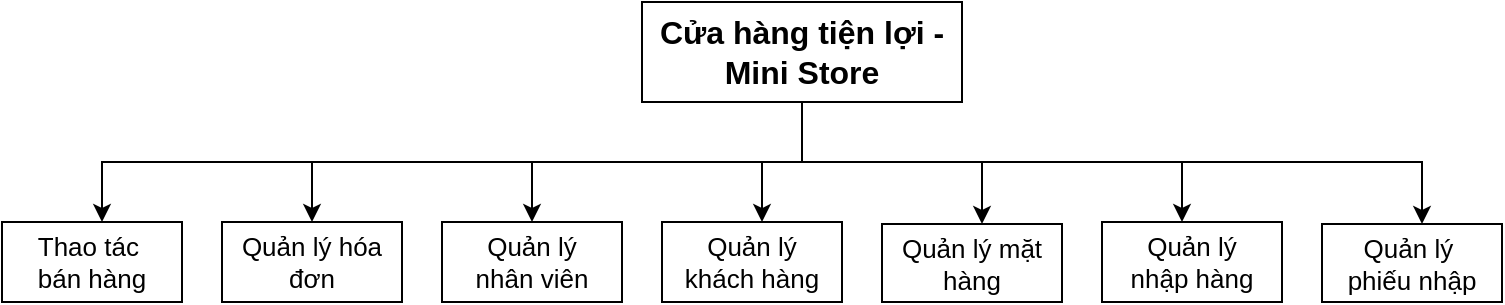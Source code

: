 <mxfile version="24.1.0" type="device" pages="9">
  <diagram name="BFD Mức 1" id="qs6rBLlf0poWx1rhJ2QM">
    <mxGraphModel dx="5450" dy="1869" grid="1" gridSize="10" guides="1" tooltips="1" connect="1" arrows="1" fold="1" page="0" pageScale="1" pageWidth="827" pageHeight="1169" math="0" shadow="0">
      <root>
        <mxCell id="0" />
        <mxCell id="1" parent="0" />
        <mxCell id="VxYQ9d9BpY5WHUv55COF-1" style="edgeStyle=orthogonalEdgeStyle;rounded=0;orthogonalLoop=1;jettySize=auto;html=1;" parent="1" source="VxYQ9d9BpY5WHUv55COF-7" target="VxYQ9d9BpY5WHUv55COF-43" edge="1">
          <mxGeometry relative="1" as="geometry">
            <Array as="points">
              <mxPoint x="-3730" y="-1080" />
              <mxPoint x="-3750" y="-1080" />
            </Array>
          </mxGeometry>
        </mxCell>
        <mxCell id="VxYQ9d9BpY5WHUv55COF-2" style="edgeStyle=orthogonalEdgeStyle;rounded=0;orthogonalLoop=1;jettySize=auto;html=1;" parent="1" source="VxYQ9d9BpY5WHUv55COF-7" target="VxYQ9d9BpY5WHUv55COF-11" edge="1">
          <mxGeometry relative="1" as="geometry">
            <Array as="points">
              <mxPoint x="-3730" y="-1080" />
              <mxPoint x="-3640" y="-1080" />
            </Array>
          </mxGeometry>
        </mxCell>
        <mxCell id="VxYQ9d9BpY5WHUv55COF-3" style="edgeStyle=orthogonalEdgeStyle;rounded=0;orthogonalLoop=1;jettySize=auto;html=1;" parent="1" source="VxYQ9d9BpY5WHUv55COF-7" target="VxYQ9d9BpY5WHUv55COF-12" edge="1">
          <mxGeometry relative="1" as="geometry">
            <Array as="points">
              <mxPoint x="-3730" y="-1080" />
              <mxPoint x="-3540" y="-1080" />
            </Array>
          </mxGeometry>
        </mxCell>
        <mxCell id="VxYQ9d9BpY5WHUv55COF-4" style="edgeStyle=orthogonalEdgeStyle;rounded=0;orthogonalLoop=1;jettySize=auto;html=1;" parent="1" source="VxYQ9d9BpY5WHUv55COF-7" target="VxYQ9d9BpY5WHUv55COF-10" edge="1">
          <mxGeometry relative="1" as="geometry">
            <Array as="points">
              <mxPoint x="-3730" y="-1080" />
              <mxPoint x="-3865" y="-1080" />
            </Array>
          </mxGeometry>
        </mxCell>
        <mxCell id="VxYQ9d9BpY5WHUv55COF-5" style="edgeStyle=orthogonalEdgeStyle;rounded=0;orthogonalLoop=1;jettySize=auto;html=1;" parent="1" source="VxYQ9d9BpY5WHUv55COF-7" target="VxYQ9d9BpY5WHUv55COF-9" edge="1">
          <mxGeometry relative="1" as="geometry">
            <Array as="points">
              <mxPoint x="-3730" y="-1080" />
              <mxPoint x="-3975" y="-1080" />
            </Array>
          </mxGeometry>
        </mxCell>
        <mxCell id="VxYQ9d9BpY5WHUv55COF-6" style="edgeStyle=orthogonalEdgeStyle;rounded=0;orthogonalLoop=1;jettySize=auto;html=1;" parent="1" source="VxYQ9d9BpY5WHUv55COF-7" target="VxYQ9d9BpY5WHUv55COF-8" edge="1">
          <mxGeometry relative="1" as="geometry">
            <Array as="points">
              <mxPoint x="-3730" y="-1080" />
              <mxPoint x="-4080" y="-1080" />
            </Array>
          </mxGeometry>
        </mxCell>
        <mxCell id="VxYQ9d9BpY5WHUv55COF-7" value="&lt;font size=&quot;1&quot; style=&quot;&quot;&gt;&lt;b style=&quot;font-size: 16px;&quot;&gt;Cửa hàng tiện lợi - Mini Store&lt;/b&gt;&lt;/font&gt;" style="rounded=0;whiteSpace=wrap;html=1;" parent="1" vertex="1">
          <mxGeometry x="-3810" y="-1160" width="160" height="50" as="geometry" />
        </mxCell>
        <mxCell id="VxYQ9d9BpY5WHUv55COF-8" value="Thao tác&amp;nbsp;&lt;div&gt;bán hàng&lt;/div&gt;" style="rounded=0;whiteSpace=wrap;html=1;fontSize=13;spacingTop=4;spacing=4;spacingRight=4;spacingBottom=4;spacingLeft=4;" parent="1" vertex="1">
          <mxGeometry x="-4130" y="-1050" width="90" height="40" as="geometry" />
        </mxCell>
        <mxCell id="VxYQ9d9BpY5WHUv55COF-9" value="Quản lý hóa đơn" style="whiteSpace=wrap;html=1;rounded=0;fontSize=13;spacingTop=4;spacing=4;spacingRight=4;spacingBottom=4;spacingLeft=4;" parent="1" vertex="1">
          <mxGeometry x="-4020" y="-1050" width="90" height="40" as="geometry" />
        </mxCell>
        <mxCell id="VxYQ9d9BpY5WHUv55COF-10" value="Quản lý nhân viên" style="whiteSpace=wrap;html=1;rounded=0;fontSize=13;spacingTop=4;spacing=4;spacingRight=4;spacingBottom=4;spacingLeft=4;" parent="1" vertex="1">
          <mxGeometry x="-3910" y="-1050" width="90" height="40" as="geometry" />
        </mxCell>
        <mxCell id="VxYQ9d9BpY5WHUv55COF-11" value="Quản lý mặt hàng" style="whiteSpace=wrap;html=1;rounded=0;fontSize=13;spacingTop=4;spacing=4;spacingRight=4;spacingBottom=4;spacingLeft=4;" parent="1" vertex="1">
          <mxGeometry x="-3690" y="-1049" width="90" height="39" as="geometry" />
        </mxCell>
        <mxCell id="VxYQ9d9BpY5WHUv55COF-12" value="Quản lý nhập hàng" style="whiteSpace=wrap;html=1;rounded=0;fontSize=13;spacingTop=4;spacing=4;spacingRight=4;spacingBottom=4;spacingLeft=4;" parent="1" vertex="1">
          <mxGeometry x="-3580" y="-1050" width="90" height="40" as="geometry" />
        </mxCell>
        <mxCell id="VxYQ9d9BpY5WHUv55COF-43" value="Quản lý khách hàng" style="whiteSpace=wrap;html=1;rounded=0;fontSize=13;spacingTop=4;spacing=4;spacingRight=4;spacingBottom=4;spacingLeft=4;" parent="1" vertex="1">
          <mxGeometry x="-3800" y="-1050" width="90" height="40" as="geometry" />
        </mxCell>
        <mxCell id="VxYQ9d9BpY5WHUv55COF-76" value="Quản lý&amp;nbsp;&lt;div&gt;phiếu nhập&lt;/div&gt;" style="whiteSpace=wrap;html=1;rounded=0;fontSize=13;spacingTop=4;spacing=4;spacingRight=4;spacingBottom=4;spacingLeft=4;" parent="1" vertex="1">
          <mxGeometry x="-3470" y="-1049" width="90" height="39" as="geometry" />
        </mxCell>
        <mxCell id="VxYQ9d9BpY5WHUv55COF-78" style="edgeStyle=orthogonalEdgeStyle;rounded=0;orthogonalLoop=1;jettySize=auto;html=1;" parent="1" source="VxYQ9d9BpY5WHUv55COF-7" target="VxYQ9d9BpY5WHUv55COF-76" edge="1">
          <mxGeometry relative="1" as="geometry">
            <Array as="points">
              <mxPoint x="-3730" y="-1080" />
              <mxPoint x="-3420" y="-1080" />
            </Array>
            <mxPoint x="-3720" y="-1100" as="sourcePoint" />
            <mxPoint x="-3370" y="-1039" as="targetPoint" />
          </mxGeometry>
        </mxCell>
      </root>
    </mxGraphModel>
  </diagram>
  <diagram id="ByYMlV3hnD-0s2xM5KQr" name="BFD Mức 2">
    <mxGraphModel dx="5185" dy="1838" grid="1" gridSize="10" guides="1" tooltips="1" connect="1" arrows="1" fold="1" page="1" pageScale="1" pageWidth="827" pageHeight="1169" math="0" shadow="0">
      <root>
        <mxCell id="0" />
        <mxCell id="1" parent="0" />
        <mxCell id="Q_odpXwVn9oltR_Ve3df-1" style="edgeStyle=orthogonalEdgeStyle;rounded=0;orthogonalLoop=1;jettySize=auto;html=1;" parent="1" source="Q_odpXwVn9oltR_Ve3df-8" target="Q_odpXwVn9oltR_Ve3df-48" edge="1">
          <mxGeometry relative="1" as="geometry">
            <Array as="points">
              <mxPoint x="-3730" y="-1080" />
              <mxPoint x="-3750" y="-1080" />
            </Array>
          </mxGeometry>
        </mxCell>
        <mxCell id="Q_odpXwVn9oltR_Ve3df-2" style="edgeStyle=orthogonalEdgeStyle;rounded=0;orthogonalLoop=1;jettySize=auto;html=1;" parent="1" source="Q_odpXwVn9oltR_Ve3df-8" target="Q_odpXwVn9oltR_Ve3df-12" edge="1">
          <mxGeometry relative="1" as="geometry">
            <Array as="points">
              <mxPoint x="-3730" y="-1080" />
              <mxPoint x="-3640" y="-1080" />
            </Array>
          </mxGeometry>
        </mxCell>
        <mxCell id="Q_odpXwVn9oltR_Ve3df-3" style="edgeStyle=orthogonalEdgeStyle;rounded=0;orthogonalLoop=1;jettySize=auto;html=1;" parent="1" source="Q_odpXwVn9oltR_Ve3df-8" target="Q_odpXwVn9oltR_Ve3df-13" edge="1">
          <mxGeometry relative="1" as="geometry">
            <Array as="points">
              <mxPoint x="-3730" y="-1080" />
              <mxPoint x="-3540" y="-1080" />
            </Array>
          </mxGeometry>
        </mxCell>
        <mxCell id="Q_odpXwVn9oltR_Ve3df-5" style="edgeStyle=orthogonalEdgeStyle;rounded=0;orthogonalLoop=1;jettySize=auto;html=1;" parent="1" source="Q_odpXwVn9oltR_Ve3df-8" target="Q_odpXwVn9oltR_Ve3df-11" edge="1">
          <mxGeometry relative="1" as="geometry">
            <Array as="points">
              <mxPoint x="-3730" y="-1080" />
              <mxPoint x="-3865" y="-1080" />
            </Array>
          </mxGeometry>
        </mxCell>
        <mxCell id="Q_odpXwVn9oltR_Ve3df-6" style="edgeStyle=orthogonalEdgeStyle;rounded=0;orthogonalLoop=1;jettySize=auto;html=1;" parent="1" source="Q_odpXwVn9oltR_Ve3df-8" target="Q_odpXwVn9oltR_Ve3df-10" edge="1">
          <mxGeometry relative="1" as="geometry">
            <Array as="points">
              <mxPoint x="-3730" y="-1080" />
              <mxPoint x="-3975" y="-1080" />
            </Array>
          </mxGeometry>
        </mxCell>
        <mxCell id="Q_odpXwVn9oltR_Ve3df-7" style="edgeStyle=orthogonalEdgeStyle;rounded=0;orthogonalLoop=1;jettySize=auto;html=1;" parent="1" source="Q_odpXwVn9oltR_Ve3df-8" target="Q_odpXwVn9oltR_Ve3df-9" edge="1">
          <mxGeometry relative="1" as="geometry">
            <Array as="points">
              <mxPoint x="-3730" y="-1080" />
              <mxPoint x="-4080" y="-1080" />
            </Array>
          </mxGeometry>
        </mxCell>
        <mxCell id="Q_odpXwVn9oltR_Ve3df-8" value="&lt;font size=&quot;1&quot; style=&quot;&quot;&gt;&lt;b style=&quot;font-size: 16px;&quot;&gt;Cửa hàng tiện lợi - Mini Store&lt;/b&gt;&lt;/font&gt;" style="rounded=0;whiteSpace=wrap;html=1;" parent="1" vertex="1">
          <mxGeometry x="-3810" y="-1160" width="160" height="50" as="geometry" />
        </mxCell>
        <mxCell id="Q_odpXwVn9oltR_Ve3df-9" value="1. Thao tác&amp;nbsp;&lt;div&gt;bán hàng&lt;/div&gt;" style="rounded=0;whiteSpace=wrap;html=1;fontSize=13;spacingTop=4;spacing=4;spacingRight=4;spacingBottom=4;spacingLeft=4;" parent="1" vertex="1">
          <mxGeometry x="-4130" y="-1050" width="90" height="40" as="geometry" />
        </mxCell>
        <mxCell id="Q_odpXwVn9oltR_Ve3df-10" value="2. Quản lý hóa đơn" style="whiteSpace=wrap;html=1;rounded=0;fontSize=13;spacingTop=4;spacing=4;spacingRight=4;spacingBottom=4;spacingLeft=4;" parent="1" vertex="1">
          <mxGeometry x="-4020" y="-1050" width="90" height="40" as="geometry" />
        </mxCell>
        <mxCell id="Q_odpXwVn9oltR_Ve3df-11" value="3. Quản lý nhân viên" style="whiteSpace=wrap;html=1;rounded=0;fontSize=13;spacingTop=4;spacing=4;spacingRight=4;spacingBottom=4;spacingLeft=4;" parent="1" vertex="1">
          <mxGeometry x="-3910" y="-1050" width="90" height="40" as="geometry" />
        </mxCell>
        <mxCell id="Q_odpXwVn9oltR_Ve3df-12" value="5. Quản lý mặt hàng" style="whiteSpace=wrap;html=1;rounded=0;fontSize=13;spacingTop=4;spacing=4;spacingRight=4;spacingBottom=4;spacingLeft=4;" parent="1" vertex="1">
          <mxGeometry x="-3690" y="-1049" width="90" height="39" as="geometry" />
        </mxCell>
        <mxCell id="Q_odpXwVn9oltR_Ve3df-13" value="6. Quản lý nhập hàng" style="whiteSpace=wrap;html=1;rounded=0;fontSize=13;spacingTop=4;spacing=4;spacingRight=4;spacingBottom=4;spacingLeft=4;" parent="1" vertex="1">
          <mxGeometry x="-3580" y="-1050" width="90" height="40" as="geometry" />
        </mxCell>
        <mxCell id="Q_odpXwVn9oltR_Ve3df-15" value="&lt;font style=&quot;font-size: 12px;&quot;&gt;1.1. Tìm kiếm mặt hàng&lt;/font&gt;" style="whiteSpace=wrap;html=1;rounded=0;align=left;spacingLeft=4;spacing=4;spacingTop=4;spacingBottom=4;spacingRight=4;fontSize=12;" parent="1" vertex="1">
          <mxGeometry x="-4110" y="-990" width="90" height="40" as="geometry" />
        </mxCell>
        <mxCell id="Q_odpXwVn9oltR_Ve3df-16" value="1.3. Lập/Huỷ hóa đơn" style="whiteSpace=wrap;html=1;rounded=0;align=left;spacingLeft=4;spacing=4;spacingTop=4;spacingBottom=4;spacingRight=4;fontSize=12;" parent="1" vertex="1">
          <mxGeometry x="-4110" y="-830" width="90" height="40" as="geometry" />
        </mxCell>
        <mxCell id="Q_odpXwVn9oltR_Ve3df-17" value="1.2. Tăng/Giảm số lượng sản phẩm trong giỏ hàng" style="whiteSpace=wrap;html=1;rounded=0;align=left;spacingLeft=4;spacing=4;spacingTop=4;spacingBottom=4;spacingRight=4;fontSize=12;" parent="1" vertex="1">
          <mxGeometry x="-4110" y="-930" width="90" height="80" as="geometry" />
        </mxCell>
        <mxCell id="Q_odpXwVn9oltR_Ve3df-18" value="2.2. Xem chi tiết hoá đơn" style="whiteSpace=wrap;html=1;rounded=0;align=left;spacingLeft=4;spacing=4;spacingTop=4;spacingBottom=4;spacingRight=4;fontSize=12;" parent="1" vertex="1">
          <mxGeometry x="-4000" y="-870" width="90" height="40" as="geometry" />
        </mxCell>
        <mxCell id="Q_odpXwVn9oltR_Ve3df-19" value="2.1.&amp;nbsp; Tìm kiếm hóa đơn dựa theo mã nhân viên/mã khách hàng/mã hoá đơn" style="whiteSpace=wrap;html=1;rounded=0;align=left;spacingLeft=4;spacing=4;spacingTop=4;spacingBottom=4;spacingRight=4;fontSize=12;" parent="1" vertex="1">
          <mxGeometry x="-4000" y="-990" width="90" height="100" as="geometry" />
        </mxCell>
        <mxCell id="Q_odpXwVn9oltR_Ve3df-20" value="3.1. Thêm nhân viên" style="whiteSpace=wrap;html=1;rounded=0;align=left;spacingLeft=4;spacing=4;spacingTop=4;spacingBottom=4;spacingRight=4;fontSize=12;" parent="1" vertex="1">
          <mxGeometry x="-3890" y="-990" width="90" height="40" as="geometry" />
        </mxCell>
        <mxCell id="Q_odpXwVn9oltR_Ve3df-21" value="3.4. Tìm hoá đơn mà nhân viên đã bán" style="whiteSpace=wrap;html=1;rounded=0;align=left;spacingLeft=4;spacing=4;spacingTop=4;spacingBottom=4;spacingRight=4;fontSize=12;" parent="1" vertex="1">
          <mxGeometry x="-3890" y="-810" width="90" height="60" as="geometry" />
        </mxCell>
        <mxCell id="Q_odpXwVn9oltR_Ve3df-22" value="3.5. Tìm kiếm nhân viên" style="whiteSpace=wrap;html=1;rounded=0;align=left;spacingLeft=4;spacing=4;spacingTop=4;spacingBottom=4;spacingRight=4;fontSize=12;" parent="1" vertex="1">
          <mxGeometry x="-3890" y="-730" width="90" height="40" as="geometry" />
        </mxCell>
        <mxCell id="Q_odpXwVn9oltR_Ve3df-24" value="3.3. Xóa nhân viên" style="whiteSpace=wrap;html=1;rounded=0;align=left;spacingLeft=4;spacing=4;spacingTop=4;spacingBottom=4;spacingRight=4;fontSize=12;" parent="1" vertex="1">
          <mxGeometry x="-3890" y="-870" width="90" height="40" as="geometry" />
        </mxCell>
        <mxCell id="Q_odpXwVn9oltR_Ve3df-25" value="3.2. Sửa nhân viên" style="whiteSpace=wrap;html=1;rounded=0;align=left;spacingLeft=4;spacing=4;spacingTop=4;spacingBottom=4;spacingRight=4;fontSize=12;" parent="1" vertex="1">
          <mxGeometry x="-3890" y="-930" width="90" height="40" as="geometry" />
        </mxCell>
        <mxCell id="Q_odpXwVn9oltR_Ve3df-26" value="5.1. Kiểm tra tồn kho" style="whiteSpace=wrap;html=1;rounded=0;align=left;spacingLeft=4;spacing=4;spacingTop=4;spacingBottom=4;spacingRight=4;fontSize=12;" parent="1" vertex="1">
          <mxGeometry x="-3670" y="-990" width="90" height="40" as="geometry" />
        </mxCell>
        <mxCell id="Q_odpXwVn9oltR_Ve3df-27" value="5.2. Thêm sản phẩm mới" style="whiteSpace=wrap;html=1;rounded=0;align=left;spacingLeft=4;spacing=4;spacingTop=4;spacingBottom=4;spacingRight=4;fontSize=12;" parent="1" vertex="1">
          <mxGeometry x="-3670" y="-930" width="90" height="50" as="geometry" />
        </mxCell>
        <mxCell id="Q_odpXwVn9oltR_Ve3df-28" value="5.4. Xoá sản phẩm" style="whiteSpace=wrap;html=1;rounded=0;align=left;spacingLeft=4;spacing=4;spacingTop=4;spacingBottom=4;spacingRight=4;fontSize=12;" parent="1" vertex="1">
          <mxGeometry x="-3670" y="-790" width="90" height="40" as="geometry" />
        </mxCell>
        <mxCell id="Q_odpXwVn9oltR_Ve3df-29" value="5.3. Sửa thông tin sản phẩm" style="whiteSpace=wrap;html=1;rounded=0;align=left;spacingLeft=4;spacing=4;spacingTop=4;spacingBottom=4;spacingRight=4;fontSize=12;" parent="1" vertex="1">
          <mxGeometry x="-3670" y="-860" width="90" height="50" as="geometry" />
        </mxCell>
        <mxCell id="Q_odpXwVn9oltR_Ve3df-30" value="6.2. Xoá mặt hàng nhập" style="whiteSpace=wrap;html=1;rounded=0;align=left;spacingLeft=4;spacing=4;spacingTop=4;spacingBottom=4;spacingRight=4;fontSize=12;" parent="1" vertex="1">
          <mxGeometry x="-3560" y="-910" width="90" height="40" as="geometry" />
        </mxCell>
        <mxCell id="Q_odpXwVn9oltR_Ve3df-31" value="6.4. Xác nhận/Huỷ đơn nhập hàng" style="whiteSpace=wrap;html=1;rounded=0;align=left;spacingLeft=4;spacing=4;spacingTop=4;spacingBottom=4;spacingRight=4;fontSize=12;" parent="1" vertex="1">
          <mxGeometry x="-3560" y="-780" width="90" height="50" as="geometry" />
        </mxCell>
        <mxCell id="Q_odpXwVn9oltR_Ve3df-32" value="6.1. Điều chỉnh số lượng hàng cần nhập" style="whiteSpace=wrap;html=1;rounded=0;align=left;spacingLeft=4;spacing=4;spacingTop=4;spacingBottom=4;spacingRight=4;fontSize=12;" parent="1" vertex="1">
          <mxGeometry x="-3560" y="-990" width="90" height="60" as="geometry" />
        </mxCell>
        <mxCell id="Q_odpXwVn9oltR_Ve3df-33" value="7.1. Tìm kiếm phiếu nhập" style="whiteSpace=wrap;html=1;rounded=0;align=left;spacingLeft=4;spacing=4;spacingTop=4;spacingBottom=4;spacingRight=4;fontSize=12;" parent="1" vertex="1">
          <mxGeometry x="-3450" y="-990" width="90" height="40" as="geometry" />
        </mxCell>
        <mxCell id="Q_odpXwVn9oltR_Ve3df-34" value="" style="endArrow=none;html=1;rounded=0;entryX=0.112;entryY=1;entryDx=0;entryDy=0;entryPerimeter=0;fontSize=13;spacingTop=4;spacing=4;spacingRight=4;spacingBottom=4;spacingLeft=4;" parent="1" target="Q_odpXwVn9oltR_Ve3df-9" edge="1">
          <mxGeometry width="50" height="50" relative="1" as="geometry">
            <mxPoint x="-4120" y="-810" as="sourcePoint" />
            <mxPoint x="-4125" y="-669" as="targetPoint" />
          </mxGeometry>
        </mxCell>
        <mxCell id="Q_odpXwVn9oltR_Ve3df-35" value="" style="endArrow=none;html=1;rounded=0;align=left;spacingLeft=4;spacing=4;spacingTop=4;spacingBottom=4;spacingRight=4;fontSize=12;" parent="1" target="Q_odpXwVn9oltR_Ve3df-15" edge="1">
          <mxGeometry width="50" height="50" relative="1" as="geometry">
            <mxPoint x="-4120" y="-970" as="sourcePoint" />
            <mxPoint x="-3985" y="-718" as="targetPoint" />
          </mxGeometry>
        </mxCell>
        <mxCell id="Q_odpXwVn9oltR_Ve3df-37" value="" style="endArrow=none;html=1;rounded=0;align=left;spacingLeft=4;spacing=4;spacingTop=4;spacingBottom=4;spacingRight=4;fontSize=12;" parent="1" target="Q_odpXwVn9oltR_Ve3df-16" edge="1">
          <mxGeometry width="50" height="50" relative="1" as="geometry">
            <mxPoint x="-4120" y="-810" as="sourcePoint" />
            <mxPoint x="-4065" y="-898" as="targetPoint" />
          </mxGeometry>
        </mxCell>
        <mxCell id="Q_odpXwVn9oltR_Ve3df-38" value="" style="endArrow=none;html=1;rounded=0;entryX=0.111;entryY=1.004;entryDx=0;entryDy=0;entryPerimeter=0;fontSize=13;spacingTop=4;spacing=4;spacingRight=4;spacingBottom=4;spacingLeft=4;" parent="1" target="Q_odpXwVn9oltR_Ve3df-10" edge="1">
          <mxGeometry width="50" height="50" relative="1" as="geometry">
            <mxPoint x="-4010" y="-850" as="sourcePoint" />
            <mxPoint x="-4045" y="-1069" as="targetPoint" />
          </mxGeometry>
        </mxCell>
        <mxCell id="Q_odpXwVn9oltR_Ve3df-39" value="" style="endArrow=none;html=1;rounded=0;align=left;spacingLeft=4;spacing=4;spacingTop=4;spacingBottom=4;spacingRight=4;fontSize=12;" parent="1" target="Q_odpXwVn9oltR_Ve3df-19" edge="1">
          <mxGeometry width="50" height="50" relative="1" as="geometry">
            <mxPoint x="-4010" y="-940" as="sourcePoint" />
            <mxPoint x="-3965" y="-968" as="targetPoint" />
          </mxGeometry>
        </mxCell>
        <mxCell id="Q_odpXwVn9oltR_Ve3df-40" value="" style="endArrow=none;html=1;rounded=0;align=left;spacingLeft=4;spacing=4;spacingTop=4;spacingBottom=4;spacingRight=4;fontSize=12;" parent="1" target="Q_odpXwVn9oltR_Ve3df-18" edge="1">
          <mxGeometry width="50" height="50" relative="1" as="geometry">
            <mxPoint x="-4010" y="-850" as="sourcePoint" />
            <mxPoint x="-3965" y="-878" as="targetPoint" />
          </mxGeometry>
        </mxCell>
        <mxCell id="Q_odpXwVn9oltR_Ve3df-41" value="" style="endArrow=none;html=1;rounded=0;entryX=0.107;entryY=0.995;entryDx=0;entryDy=0;entryPerimeter=0;fontSize=13;spacingTop=4;spacing=4;spacingRight=4;spacingBottom=4;spacingLeft=4;" parent="1" target="Q_odpXwVn9oltR_Ve3df-11" edge="1">
          <mxGeometry width="50" height="50" relative="1" as="geometry">
            <mxPoint x="-3900" y="-710" as="sourcePoint" />
            <mxPoint x="-3845" y="-759" as="targetPoint" />
          </mxGeometry>
        </mxCell>
        <mxCell id="Q_odpXwVn9oltR_Ve3df-42" value="" style="endArrow=none;html=1;rounded=0;align=left;spacingLeft=4;spacing=4;spacingTop=4;spacingBottom=4;spacingRight=4;fontSize=12;" parent="1" target="Q_odpXwVn9oltR_Ve3df-20" edge="1">
          <mxGeometry width="50" height="50" relative="1" as="geometry">
            <mxPoint x="-3900" y="-970" as="sourcePoint" />
            <mxPoint x="-3860" y="-968" as="targetPoint" />
          </mxGeometry>
        </mxCell>
        <mxCell id="Q_odpXwVn9oltR_Ve3df-43" value="" style="endArrow=none;html=1;rounded=0;align=left;spacingLeft=4;spacing=4;spacingTop=4;spacingBottom=4;spacingRight=4;fontSize=12;" parent="1" target="Q_odpXwVn9oltR_Ve3df-25" edge="1">
          <mxGeometry width="50" height="50" relative="1" as="geometry">
            <mxPoint x="-3900" y="-910" as="sourcePoint" />
            <mxPoint x="-3860" y="-878" as="targetPoint" />
          </mxGeometry>
        </mxCell>
        <mxCell id="Q_odpXwVn9oltR_Ve3df-44" value="" style="endArrow=none;html=1;rounded=0;align=left;spacingLeft=4;spacing=4;spacingTop=4;spacingBottom=4;spacingRight=4;fontSize=12;" parent="1" target="Q_odpXwVn9oltR_Ve3df-24" edge="1">
          <mxGeometry width="50" height="50" relative="1" as="geometry">
            <mxPoint x="-3900" y="-850" as="sourcePoint" />
            <mxPoint x="-3860" y="-788" as="targetPoint" />
          </mxGeometry>
        </mxCell>
        <mxCell id="Q_odpXwVn9oltR_Ve3df-45" value="" style="endArrow=none;html=1;rounded=0;align=left;spacingLeft=4;spacing=4;spacingTop=4;spacingBottom=4;spacingRight=4;fontSize=12;" parent="1" target="Q_odpXwVn9oltR_Ve3df-21" edge="1">
          <mxGeometry width="50" height="50" relative="1" as="geometry">
            <mxPoint x="-3900" y="-780" as="sourcePoint" />
            <mxPoint x="-3850" y="-798" as="targetPoint" />
          </mxGeometry>
        </mxCell>
        <mxCell id="Q_odpXwVn9oltR_Ve3df-46" value="" style="endArrow=none;html=1;rounded=0;align=left;spacingLeft=4;spacing=4;spacingTop=4;spacingBottom=4;spacingRight=4;fontSize=12;" parent="1" target="Q_odpXwVn9oltR_Ve3df-22" edge="1">
          <mxGeometry width="50" height="50" relative="1" as="geometry">
            <mxPoint x="-3900" y="-709" as="sourcePoint" />
            <mxPoint x="-3840" y="-788" as="targetPoint" />
          </mxGeometry>
        </mxCell>
        <mxCell id="Q_odpXwVn9oltR_Ve3df-48" value="4. Quản lý khách hàng" style="whiteSpace=wrap;html=1;rounded=0;fontSize=13;spacingTop=4;spacing=4;spacingRight=4;spacingBottom=4;spacingLeft=4;" parent="1" vertex="1">
          <mxGeometry x="-3800" y="-1050" width="90" height="40" as="geometry" />
        </mxCell>
        <mxCell id="Q_odpXwVn9oltR_Ve3df-49" value="4.2. Thêm thông tin khách hàng" style="whiteSpace=wrap;html=1;rounded=0;align=left;spacingLeft=4;spacing=4;spacingTop=4;spacingBottom=4;spacingRight=4;fontSize=12;" parent="1" vertex="1">
          <mxGeometry x="-3780" y="-920" width="90" height="50" as="geometry" />
        </mxCell>
        <mxCell id="Q_odpXwVn9oltR_Ve3df-50" value="4.5. Tìm hoá đơn của khách hàng" style="whiteSpace=wrap;html=1;rounded=0;align=left;spacingLeft=4;spacing=4;spacingTop=4;spacingBottom=4;spacingRight=4;fontSize=12;" parent="1" vertex="1">
          <mxGeometry x="-3780" y="-710" width="90" height="50" as="geometry" />
        </mxCell>
        <mxCell id="Q_odpXwVn9oltR_Ve3df-51" value="4.6. Tìm khách hàng" style="whiteSpace=wrap;html=1;rounded=0;align=left;spacingLeft=4;spacing=4;spacingTop=4;spacingBottom=4;spacingRight=4;fontSize=12;" parent="1" vertex="1">
          <mxGeometry x="-3780" y="-640" width="90" height="40" as="geometry" />
        </mxCell>
        <mxCell id="Q_odpXwVn9oltR_Ve3df-52" value="4.1. Xem thông tin khách hàng" style="whiteSpace=wrap;html=1;rounded=0;align=left;spacingLeft=4;spacing=4;spacingTop=4;spacingBottom=4;spacingRight=4;fontSize=12;" parent="1" vertex="1">
          <mxGeometry x="-3780" y="-990" width="90" height="50" as="geometry" />
        </mxCell>
        <mxCell id="Q_odpXwVn9oltR_Ve3df-53" value="4.4. Xóa thông tin khách hàng" style="whiteSpace=wrap;html=1;rounded=0;align=left;spacingLeft=4;spacing=4;spacingTop=4;spacingBottom=4;spacingRight=4;fontSize=12;" parent="1" vertex="1">
          <mxGeometry x="-3780" y="-780" width="90" height="50" as="geometry" />
        </mxCell>
        <mxCell id="Q_odpXwVn9oltR_Ve3df-54" value="4.3. Sửa thông tin khách hàng" style="whiteSpace=wrap;html=1;rounded=0;align=left;spacingLeft=4;spacing=4;spacingTop=4;spacingBottom=4;spacingRight=4;fontSize=12;" parent="1" vertex="1">
          <mxGeometry x="-3780" y="-850" width="90" height="50" as="geometry" />
        </mxCell>
        <mxCell id="Q_odpXwVn9oltR_Ve3df-55" value="" style="endArrow=none;html=1;rounded=0;entryX=0.108;entryY=1.009;entryDx=0;entryDy=0;entryPerimeter=0;fontSize=13;spacingTop=4;spacing=4;spacingRight=4;spacingBottom=4;spacingLeft=4;" parent="1" target="Q_odpXwVn9oltR_Ve3df-48" edge="1">
          <mxGeometry width="50" height="50" relative="1" as="geometry">
            <mxPoint x="-3790" y="-620" as="sourcePoint" />
            <mxPoint x="-3645" y="-759" as="targetPoint" />
          </mxGeometry>
        </mxCell>
        <mxCell id="Q_odpXwVn9oltR_Ve3df-56" value="" style="endArrow=none;html=1;rounded=0;align=left;spacingLeft=4;spacing=4;spacingTop=4;spacingBottom=4;spacingRight=4;fontSize=12;" parent="1" target="Q_odpXwVn9oltR_Ve3df-49" edge="1">
          <mxGeometry width="50" height="50" relative="1" as="geometry">
            <mxPoint x="-3790" y="-895" as="sourcePoint" />
            <mxPoint x="-3747" y="-908" as="targetPoint" />
          </mxGeometry>
        </mxCell>
        <mxCell id="Q_odpXwVn9oltR_Ve3df-57" value="" style="endArrow=none;html=1;rounded=0;align=left;spacingLeft=4;spacing=4;spacingTop=4;spacingBottom=4;spacingRight=4;fontSize=12;" parent="1" target="Q_odpXwVn9oltR_Ve3df-54" edge="1">
          <mxGeometry width="50" height="50" relative="1" as="geometry">
            <mxPoint x="-3790" y="-825" as="sourcePoint" />
            <mxPoint x="-3745" y="-778" as="targetPoint" />
          </mxGeometry>
        </mxCell>
        <mxCell id="Q_odpXwVn9oltR_Ve3df-58" value="" style="endArrow=none;html=1;rounded=0;align=left;spacingLeft=4;spacing=4;spacingTop=4;spacingBottom=4;spacingRight=4;fontSize=12;" parent="1" target="Q_odpXwVn9oltR_Ve3df-53" edge="1">
          <mxGeometry width="50" height="50" relative="1" as="geometry">
            <mxPoint x="-3790" y="-755" as="sourcePoint" />
            <mxPoint x="-3745" y="-688" as="targetPoint" />
          </mxGeometry>
        </mxCell>
        <mxCell id="Q_odpXwVn9oltR_Ve3df-59" value="" style="endArrow=none;html=1;rounded=0;align=left;spacingLeft=4;spacing=4;spacingTop=4;spacingBottom=4;spacingRight=4;fontSize=12;" parent="1" target="Q_odpXwVn9oltR_Ve3df-50" edge="1">
          <mxGeometry width="50" height="50" relative="1" as="geometry">
            <mxPoint x="-3790" y="-685" as="sourcePoint" />
            <mxPoint x="-3735" y="-698" as="targetPoint" />
          </mxGeometry>
        </mxCell>
        <mxCell id="Q_odpXwVn9oltR_Ve3df-60" value="" style="endArrow=none;html=1;rounded=0;align=left;spacingLeft=4;spacing=4;spacingTop=4;spacingBottom=4;spacingRight=4;fontSize=12;" parent="1" target="Q_odpXwVn9oltR_Ve3df-51" edge="1">
          <mxGeometry width="50" height="50" relative="1" as="geometry">
            <mxPoint x="-3790" y="-620" as="sourcePoint" />
            <mxPoint x="-3725" y="-688" as="targetPoint" />
          </mxGeometry>
        </mxCell>
        <mxCell id="Q_odpXwVn9oltR_Ve3df-61" value="" style="endArrow=none;html=1;rounded=0;align=left;spacingLeft=4;spacing=4;spacingTop=4;spacingBottom=4;spacingRight=4;fontSize=12;" parent="1" target="Q_odpXwVn9oltR_Ve3df-52" edge="1">
          <mxGeometry width="50" height="50" relative="1" as="geometry">
            <mxPoint x="-3790" y="-965" as="sourcePoint" />
            <mxPoint x="-3717" y="-1078" as="targetPoint" />
          </mxGeometry>
        </mxCell>
        <mxCell id="Q_odpXwVn9oltR_Ve3df-62" value="" style="endArrow=none;html=1;rounded=0;entryX=0.11;entryY=1.002;entryDx=0;entryDy=0;entryPerimeter=0;fontSize=13;spacingTop=4;spacing=4;spacingRight=4;spacingBottom=4;spacingLeft=4;" parent="1" target="Q_odpXwVn9oltR_Ve3df-12" edge="1">
          <mxGeometry width="50" height="50" relative="1" as="geometry">
            <mxPoint x="-3680" y="-630" as="sourcePoint" />
            <mxPoint x="-3445" y="-980.33" as="targetPoint" />
          </mxGeometry>
        </mxCell>
        <mxCell id="Q_odpXwVn9oltR_Ve3df-63" value="" style="endArrow=none;html=1;rounded=0;align=left;spacingLeft=4;spacing=4;spacingTop=4;spacingBottom=4;spacingRight=4;fontSize=12;" parent="1" target="Q_odpXwVn9oltR_Ve3df-26" edge="1">
          <mxGeometry width="50" height="50" relative="1" as="geometry">
            <mxPoint x="-3680" y="-970" as="sourcePoint" />
            <mxPoint x="-3640" y="-981.33" as="targetPoint" />
          </mxGeometry>
        </mxCell>
        <mxCell id="Q_odpXwVn9oltR_Ve3df-64" value="" style="endArrow=none;html=1;rounded=0;align=left;spacingLeft=4;spacing=4;spacingTop=4;spacingBottom=4;spacingRight=4;fontSize=12;" parent="1" target="Q_odpXwVn9oltR_Ve3df-27" edge="1">
          <mxGeometry width="50" height="50" relative="1" as="geometry">
            <mxPoint x="-3680" y="-905" as="sourcePoint" />
            <mxPoint x="-3640" y="-891.33" as="targetPoint" />
          </mxGeometry>
        </mxCell>
        <mxCell id="Q_odpXwVn9oltR_Ve3df-65" value="" style="endArrow=none;html=1;rounded=0;align=left;spacingLeft=4;spacing=4;spacingTop=4;spacingBottom=4;spacingRight=4;fontSize=12;" parent="1" target="Q_odpXwVn9oltR_Ve3df-29" edge="1">
          <mxGeometry width="50" height="50" relative="1" as="geometry">
            <mxPoint x="-3680" y="-835" as="sourcePoint" />
            <mxPoint x="-3640" y="-801.33" as="targetPoint" />
          </mxGeometry>
        </mxCell>
        <mxCell id="Q_odpXwVn9oltR_Ve3df-66" value="" style="endArrow=none;html=1;rounded=0;align=left;spacingLeft=4;spacing=4;spacingTop=4;spacingBottom=4;spacingRight=4;fontSize=12;" parent="1" target="Q_odpXwVn9oltR_Ve3df-28" edge="1">
          <mxGeometry width="50" height="50" relative="1" as="geometry">
            <mxPoint x="-3680" y="-770" as="sourcePoint" />
            <mxPoint x="-3630" y="-810" as="targetPoint" />
          </mxGeometry>
        </mxCell>
        <mxCell id="Q_odpXwVn9oltR_Ve3df-67" value="" style="endArrow=none;html=1;rounded=0;entryX=0.11;entryY=0.997;entryDx=0;entryDy=0;entryPerimeter=0;fontSize=13;spacingTop=4;spacing=4;spacingRight=4;spacingBottom=4;spacingLeft=4;" parent="1" target="Q_odpXwVn9oltR_Ve3df-13" edge="1">
          <mxGeometry width="50" height="50" relative="1" as="geometry">
            <mxPoint x="-3570" y="-690" as="sourcePoint" />
            <mxPoint x="-3543" y="-1009" as="targetPoint" />
          </mxGeometry>
        </mxCell>
        <mxCell id="Q_odpXwVn9oltR_Ve3df-68" value="" style="endArrow=none;html=1;rounded=0;align=left;spacingLeft=4;spacing=4;spacingTop=4;spacingBottom=4;spacingRight=4;fontSize=12;" parent="1" target="Q_odpXwVn9oltR_Ve3df-32" edge="1">
          <mxGeometry width="50" height="50" relative="1" as="geometry">
            <mxPoint x="-3570" y="-960" as="sourcePoint" />
            <mxPoint x="-3550" y="-965.5" as="targetPoint" />
          </mxGeometry>
        </mxCell>
        <mxCell id="Q_odpXwVn9oltR_Ve3df-69" value="" style="endArrow=none;html=1;rounded=0;align=left;spacingLeft=4;spacing=4;spacingTop=4;spacingBottom=4;spacingRight=4;fontSize=12;" parent="1" target="Q_odpXwVn9oltR_Ve3df-30" edge="1">
          <mxGeometry width="50" height="50" relative="1" as="geometry">
            <mxPoint x="-3570" y="-890" as="sourcePoint" />
            <mxPoint x="-3550" y="-875.5" as="targetPoint" />
          </mxGeometry>
        </mxCell>
        <mxCell id="Q_odpXwVn9oltR_Ve3df-70" value="" style="endArrow=none;html=1;rounded=0;align=left;spacingLeft=4;spacing=4;spacingTop=4;spacingBottom=4;spacingRight=4;fontSize=12;" parent="1" target="Q_odpXwVn9oltR_Ve3df-33" edge="1">
          <mxGeometry width="50" height="50" relative="1" as="geometry">
            <mxPoint x="-3460" y="-970" as="sourcePoint" />
            <mxPoint x="-3728" y="-645" as="targetPoint" />
          </mxGeometry>
        </mxCell>
        <mxCell id="Q_odpXwVn9oltR_Ve3df-71" value="" style="endArrow=none;html=1;rounded=0;align=left;spacingLeft=4;spacing=4;spacingTop=4;spacingBottom=4;spacingRight=4;fontSize=12;" parent="1" target="Q_odpXwVn9oltR_Ve3df-31" edge="1">
          <mxGeometry width="50" height="50" relative="1" as="geometry">
            <mxPoint x="-3570" y="-755" as="sourcePoint" />
            <mxPoint x="-3550" y="-785.5" as="targetPoint" />
          </mxGeometry>
        </mxCell>
        <mxCell id="Q_odpXwVn9oltR_Ve3df-73" value="6.5. Xuất phiếu nhập" style="whiteSpace=wrap;html=1;rounded=0;align=left;spacingLeft=4;spacing=4;spacingTop=4;spacingBottom=4;spacingRight=4;fontSize=12;" parent="1" vertex="1">
          <mxGeometry x="-3560" y="-710" width="90" height="40" as="geometry" />
        </mxCell>
        <mxCell id="Q_odpXwVn9oltR_Ve3df-74" value="" style="endArrow=none;html=1;rounded=0;align=left;spacingLeft=4;spacing=4;spacingTop=4;spacingBottom=4;spacingRight=4;fontSize=12;" parent="1" target="Q_odpXwVn9oltR_Ve3df-73" edge="1">
          <mxGeometry width="50" height="50" relative="1" as="geometry">
            <mxPoint x="-3570" y="-690" as="sourcePoint" />
            <mxPoint x="-3720" y="-715" as="targetPoint" />
          </mxGeometry>
        </mxCell>
        <mxCell id="jdRXiY8LsSO7iQemCwnl-2" value="6.3. Tăng/Giảm số lượng nhập" style="whiteSpace=wrap;html=1;rounded=0;align=left;spacingLeft=4;spacing=4;spacingTop=4;spacingBottom=4;spacingRight=4;fontSize=12;" parent="1" vertex="1">
          <mxGeometry x="-3560" y="-850" width="90" height="50" as="geometry" />
        </mxCell>
        <mxCell id="X0TA0SRqUtR9YWt_zdDL-1" value="5.5. Xuất phiếu thống kê doanh thu" style="whiteSpace=wrap;html=1;rounded=0;align=left;spacingLeft=4;spacing=4;spacingTop=4;spacingBottom=4;spacingRight=4;fontSize=12;" parent="1" vertex="1">
          <mxGeometry x="-3670" y="-660" width="90" height="60" as="geometry" />
        </mxCell>
        <mxCell id="X0TA0SRqUtR9YWt_zdDL-2" value="" style="endArrow=none;html=1;rounded=0;align=left;spacingLeft=4;spacing=4;spacingTop=4;spacingBottom=4;spacingRight=4;fontSize=12;" parent="1" target="Q_odpXwVn9oltR_Ve3df-17" edge="1">
          <mxGeometry width="50" height="50" relative="1" as="geometry">
            <mxPoint x="-4120" y="-890" as="sourcePoint" />
            <mxPoint x="-4106" y="-958" as="targetPoint" />
          </mxGeometry>
        </mxCell>
        <mxCell id="X0TA0SRqUtR9YWt_zdDL-4" value="" style="endArrow=none;html=1;rounded=0;align=left;spacingLeft=4;spacing=4;spacingTop=4;spacingBottom=4;spacingRight=4;fontSize=12;" parent="1" target="X0TA0SRqUtR9YWt_zdDL-1" edge="1">
          <mxGeometry width="50" height="50" relative="1" as="geometry">
            <mxPoint x="-3680" y="-630" as="sourcePoint" />
            <mxPoint x="-3660" y="-716" as="targetPoint" />
          </mxGeometry>
        </mxCell>
        <mxCell id="X0TA0SRqUtR9YWt_zdDL-5" value="" style="endArrow=none;html=1;rounded=0;align=left;spacingLeft=4;spacing=4;spacingTop=4;spacingBottom=4;spacingRight=4;fontSize=12;" parent="1" target="jdRXiY8LsSO7iQemCwnl-2" edge="1">
          <mxGeometry width="50" height="50" relative="1" as="geometry">
            <mxPoint x="-3570" y="-825" as="sourcePoint" />
            <mxPoint x="-3550" y="-890" as="targetPoint" />
          </mxGeometry>
        </mxCell>
        <mxCell id="X0TA0SRqUtR9YWt_zdDL-6" value="5.5. Xem số lượng mặt hàng đã bán" style="whiteSpace=wrap;html=1;rounded=0;align=left;spacingLeft=4;spacing=4;spacingTop=4;spacingBottom=4;spacingRight=4;fontSize=12;" parent="1" vertex="1">
          <mxGeometry x="-3670" y="-730" width="90" height="50" as="geometry" />
        </mxCell>
        <mxCell id="X0TA0SRqUtR9YWt_zdDL-7" value="" style="endArrow=none;html=1;rounded=0;align=left;spacingLeft=4;spacing=4;spacingTop=4;spacingBottom=4;spacingRight=4;fontSize=12;" parent="1" target="X0TA0SRqUtR9YWt_zdDL-6" edge="1">
          <mxGeometry width="50" height="50" relative="1" as="geometry">
            <mxPoint x="-3680" y="-705" as="sourcePoint" />
            <mxPoint x="-3660" y="-780" as="targetPoint" />
          </mxGeometry>
        </mxCell>
        <mxCell id="9Kq_OPqONBeP0_Xu31pN-1" value="7. Quản lý&amp;nbsp;&lt;div&gt;phiếu nhập&lt;/div&gt;" style="whiteSpace=wrap;html=1;rounded=0;fontSize=13;spacingTop=4;spacing=4;spacingRight=4;spacingBottom=4;spacingLeft=4;" parent="1" vertex="1">
          <mxGeometry x="-3470" y="-1049" width="90" height="39" as="geometry" />
        </mxCell>
        <mxCell id="9Kq_OPqONBeP0_Xu31pN-2" value="" style="endArrow=none;html=1;rounded=0;fontSize=13;spacingTop=4;spacing=4;spacingRight=4;spacingBottom=4;spacingLeft=4;entryX=0.107;entryY=1.001;entryDx=0;entryDy=0;entryPerimeter=0;" parent="1" target="9Kq_OPqONBeP0_Xu31pN-1" edge="1">
          <mxGeometry width="50" height="50" relative="1" as="geometry">
            <mxPoint x="-3460" y="-970" as="sourcePoint" />
            <mxPoint x="-3428" y="-1000" as="targetPoint" />
          </mxGeometry>
        </mxCell>
        <mxCell id="9Kq_OPqONBeP0_Xu31pN-4" style="edgeStyle=orthogonalEdgeStyle;rounded=0;orthogonalLoop=1;jettySize=auto;html=1;" parent="1" source="Q_odpXwVn9oltR_Ve3df-8" target="9Kq_OPqONBeP0_Xu31pN-1" edge="1">
          <mxGeometry relative="1" as="geometry">
            <Array as="points">
              <mxPoint x="-3730" y="-1080" />
              <mxPoint x="-3420" y="-1080" />
            </Array>
            <mxPoint x="-3720" y="-1100" as="sourcePoint" />
            <mxPoint x="-3370" y="-1039" as="targetPoint" />
          </mxGeometry>
        </mxCell>
      </root>
    </mxGraphModel>
  </diagram>
  <diagram id="EOFpoEzITYBdiXPboAZs" name="DFD Mức 0">
    <mxGraphModel dx="1050" dy="669" grid="1" gridSize="10" guides="1" tooltips="1" connect="1" arrows="1" fold="1" page="1" pageScale="1" pageWidth="827" pageHeight="1169" math="0" shadow="0">
      <root>
        <mxCell id="0" />
        <mxCell id="1" parent="0" />
        <mxCell id="LR_-7Q0_zoqyB9Pe37WJ-15" value="Trạng thái / Thông tin thao tác&amp;nbsp;" style="edgeStyle=orthogonalEdgeStyle;rounded=0;orthogonalLoop=1;jettySize=auto;html=1;" parent="1" source="LR_-7Q0_zoqyB9Pe37WJ-2" target="LR_-7Q0_zoqyB9Pe37WJ-3" edge="1">
          <mxGeometry relative="1" as="geometry">
            <Array as="points">
              <mxPoint x="390" y="390" />
              <mxPoint x="115" y="390" />
            </Array>
            <mxPoint as="offset" />
          </mxGeometry>
        </mxCell>
        <mxCell id="LR_-7Q0_zoqyB9Pe37WJ-26" style="edgeStyle=orthogonalEdgeStyle;rounded=0;orthogonalLoop=1;jettySize=auto;html=1;" parent="1" source="LR_-7Q0_zoqyB9Pe37WJ-2" target="LR_-7Q0_zoqyB9Pe37WJ-5" edge="1">
          <mxGeometry relative="1" as="geometry">
            <Array as="points">
              <mxPoint x="410" y="390" />
              <mxPoint x="705" y="390" />
            </Array>
          </mxGeometry>
        </mxCell>
        <mxCell id="LR_-7Q0_zoqyB9Pe37WJ-27" value="Trạng thái / Thông tin thao tác&amp;nbsp;" style="edgeLabel;html=1;align=center;verticalAlign=middle;resizable=0;points=[];" parent="LR_-7Q0_zoqyB9Pe37WJ-26" vertex="1" connectable="0">
          <mxGeometry x="-0.1" relative="1" as="geometry">
            <mxPoint as="offset" />
          </mxGeometry>
        </mxCell>
        <mxCell id="LR_-7Q0_zoqyB9Pe37WJ-2" value="Hệ thống cửa hàng tiện lợi&lt;div&gt;MiniStore&lt;/div&gt;" style="strokeWidth=2;html=1;shape=mxgraph.flowchart.start_2;whiteSpace=wrap;" parent="1" vertex="1">
          <mxGeometry x="350" y="260" width="100" height="100" as="geometry" />
        </mxCell>
        <mxCell id="LR_-7Q0_zoqyB9Pe37WJ-7" value="Danh sách giỏ hàng" style="edgeStyle=orthogonalEdgeStyle;rounded=0;orthogonalLoop=1;jettySize=auto;html=1;" parent="1" source="LR_-7Q0_zoqyB9Pe37WJ-3" target="LR_-7Q0_zoqyB9Pe37WJ-2" edge="1">
          <mxGeometry relative="1" as="geometry">
            <Array as="points">
              <mxPoint x="260" y="300" />
              <mxPoint x="260" y="300" />
            </Array>
            <mxPoint as="offset" />
          </mxGeometry>
        </mxCell>
        <mxCell id="LR_-7Q0_zoqyB9Pe37WJ-14" value="Thông tin khách hàng&amp;nbsp;" style="edgeStyle=orthogonalEdgeStyle;rounded=0;orthogonalLoop=1;jettySize=auto;html=1;" parent="1" source="LR_-7Q0_zoqyB9Pe37WJ-3" target="LR_-7Q0_zoqyB9Pe37WJ-2" edge="1">
          <mxGeometry relative="1" as="geometry">
            <Array as="points">
              <mxPoint x="270" y="320" />
              <mxPoint x="270" y="320" />
            </Array>
          </mxGeometry>
        </mxCell>
        <mxCell id="LR_-7Q0_zoqyB9Pe37WJ-3" value="Nhân viên" style="html=1;whiteSpace=wrap;" parent="1" vertex="1">
          <mxGeometry x="60" y="275" width="110" height="50" as="geometry" />
        </mxCell>
        <mxCell id="LR_-7Q0_zoqyB9Pe37WJ-18" value="Thông tin khách hàng&amp;nbsp;" style="edgeStyle=orthogonalEdgeStyle;rounded=0;orthogonalLoop=1;jettySize=auto;html=1;" parent="1" source="LR_-7Q0_zoqyB9Pe37WJ-5" target="LR_-7Q0_zoqyB9Pe37WJ-2" edge="1">
          <mxGeometry relative="1" as="geometry">
            <mxPoint x="650" y="305" as="sourcePoint" />
            <mxPoint x="450" y="325" as="targetPoint" />
            <Array as="points">
              <mxPoint x="500" y="320" />
              <mxPoint x="500" y="320" />
            </Array>
          </mxGeometry>
        </mxCell>
        <mxCell id="LR_-7Q0_zoqyB9Pe37WJ-19" value="Danh sách giỏ hàng" style="edgeStyle=orthogonalEdgeStyle;rounded=0;orthogonalLoop=1;jettySize=auto;html=1;entryX=0.994;entryY=0.4;entryDx=0;entryDy=0;entryPerimeter=0;" parent="1" target="LR_-7Q0_zoqyB9Pe37WJ-2" edge="1">
          <mxGeometry relative="1" as="geometry">
            <mxPoint x="650" y="295" as="sourcePoint" />
            <mxPoint x="450" y="285" as="targetPoint" />
            <Array as="points">
              <mxPoint x="650" y="300" />
            </Array>
          </mxGeometry>
        </mxCell>
        <mxCell id="LR_-7Q0_zoqyB9Pe37WJ-24" value="Thông tin mặt hàng&amp;nbsp;" style="edgeStyle=orthogonalEdgeStyle;rounded=0;orthogonalLoop=1;jettySize=auto;html=1;entryX=0.5;entryY=0;entryDx=0;entryDy=0;entryPerimeter=0;" parent="1" source="LR_-7Q0_zoqyB9Pe37WJ-5" target="LR_-7Q0_zoqyB9Pe37WJ-2" edge="1">
          <mxGeometry x="-0.02" relative="1" as="geometry">
            <mxPoint x="685.2" y="275" as="sourcePoint" />
            <mxPoint x="430.0" y="263.2" as="targetPoint" />
            <Array as="points">
              <mxPoint x="705" y="210" />
              <mxPoint x="400" y="210" />
            </Array>
            <mxPoint as="offset" />
          </mxGeometry>
        </mxCell>
        <mxCell id="LR_-7Q0_zoqyB9Pe37WJ-5" value="Quản lý" style="html=1;whiteSpace=wrap;" parent="1" vertex="1">
          <mxGeometry x="650" y="275" width="110" height="50" as="geometry" />
        </mxCell>
        <mxCell id="LR_-7Q0_zoqyB9Pe37WJ-37" value="Thông tin phiếu nhập&amp;nbsp;" style="edgeStyle=orthogonalEdgeStyle;rounded=0;orthogonalLoop=1;jettySize=auto;html=1;entryX=0.303;entryY=0.042;entryDx=0;entryDy=0;entryPerimeter=0;" parent="1" source="LR_-7Q0_zoqyB9Pe37WJ-5" target="LR_-7Q0_zoqyB9Pe37WJ-2" edge="1">
          <mxGeometry relative="1" as="geometry">
            <mxPoint x="685" y="285" as="sourcePoint" />
            <mxPoint x="380" y="260" as="targetPoint" />
            <Array as="points">
              <mxPoint x="720" y="180" />
              <mxPoint x="380" y="180" />
            </Array>
            <mxPoint as="offset" />
          </mxGeometry>
        </mxCell>
        <mxCell id="WPX4AptOvdLg5pFxLWsZ-1" value="Thông tin nhân viên&amp;nbsp;" style="edgeStyle=orthogonalEdgeStyle;rounded=0;orthogonalLoop=1;jettySize=auto;html=1;entryX=0.701;entryY=0.051;entryDx=0;entryDy=0;entryPerimeter=0;" parent="1" source="LR_-7Q0_zoqyB9Pe37WJ-5" target="LR_-7Q0_zoqyB9Pe37WJ-2" edge="1">
          <mxGeometry relative="1" as="geometry">
            <mxPoint x="650.0" y="260" as="sourcePoint" />
            <mxPoint x="440" y="250" as="targetPoint" />
            <Array as="points">
              <mxPoint x="690" y="240" />
              <mxPoint x="420" y="240" />
            </Array>
          </mxGeometry>
        </mxCell>
        <mxCell id="WPX4AptOvdLg5pFxLWsZ-2" value="Hoá đơn giao dịch" style="edgeStyle=orthogonalEdgeStyle;rounded=0;orthogonalLoop=1;jettySize=auto;html=1;entryX=0.098;entryY=0.206;entryDx=0;entryDy=0;entryPerimeter=0;" parent="1" source="LR_-7Q0_zoqyB9Pe37WJ-3" target="LR_-7Q0_zoqyB9Pe37WJ-2" edge="1">
          <mxGeometry relative="1" as="geometry">
            <Array as="points">
              <mxPoint x="360" y="280" />
            </Array>
            <mxPoint as="offset" />
            <mxPoint x="180" y="300" as="sourcePoint" />
            <mxPoint x="360" y="280" as="targetPoint" />
          </mxGeometry>
        </mxCell>
        <mxCell id="WPX4AptOvdLg5pFxLWsZ-3" value="Hoá đơn giao dịch" style="edgeStyle=orthogonalEdgeStyle;rounded=0;orthogonalLoop=1;jettySize=auto;html=1;" parent="1" source="LR_-7Q0_zoqyB9Pe37WJ-5" edge="1">
          <mxGeometry relative="1" as="geometry">
            <Array as="points">
              <mxPoint x="545" y="280" />
              <mxPoint x="440" y="281" />
            </Array>
            <mxPoint as="offset" />
            <mxPoint x="150" y="285" as="sourcePoint" />
            <mxPoint x="440" y="281" as="targetPoint" />
          </mxGeometry>
        </mxCell>
      </root>
    </mxGraphModel>
  </diagram>
  <diagram id="nmnE8qgTCsU_OP5iOgVU" name="DFD Mức 1 - Nhân viên">
    <mxGraphModel dx="1235" dy="787" grid="1" gridSize="10" guides="1" tooltips="1" connect="1" arrows="1" fold="1" page="1" pageScale="1" pageWidth="827" pageHeight="1169" math="0" shadow="0">
      <root>
        <mxCell id="0" />
        <mxCell id="1" parent="0" />
        <mxCell id="8kBW6iA47W0XN6ngnZvK-12" value="&lt;div&gt;Truy vấn&lt;/div&gt;&lt;div&gt;thông tin&lt;/div&gt;" style="edgeStyle=orthogonalEdgeStyle;rounded=0;orthogonalLoop=1;jettySize=auto;html=1;" parent="1" source="hxAXSpSvLpoHZjbAWOit-4" target="5nyIcnTJaHYbNh-vYt02-1" edge="1">
          <mxGeometry x="-0.111" relative="1" as="geometry">
            <Array as="points">
              <mxPoint x="438" y="630" />
              <mxPoint x="438" y="630" />
            </Array>
            <mxPoint as="offset" />
          </mxGeometry>
        </mxCell>
        <mxCell id="8kBW6iA47W0XN6ngnZvK-13" style="edgeStyle=orthogonalEdgeStyle;rounded=0;orthogonalLoop=1;jettySize=auto;html=1;" parent="1" target="5nyIcnTJaHYbNh-vYt02-60" edge="1">
          <mxGeometry relative="1" as="geometry">
            <mxPoint x="428.359" y="730" as="sourcePoint" />
            <mxPoint x="194" y="560" as="targetPoint" />
            <Array as="points">
              <mxPoint x="194" y="730" />
            </Array>
          </mxGeometry>
        </mxCell>
        <mxCell id="8kBW6iA47W0XN6ngnZvK-15" value="&lt;div&gt;Chi tiết&lt;/div&gt;&lt;div&gt;hoá đơn&lt;/div&gt;" style="edgeLabel;html=1;align=center;verticalAlign=middle;resizable=0;points=[];" parent="8kBW6iA47W0XN6ngnZvK-13" vertex="1" connectable="0">
          <mxGeometry x="0.142" y="1" relative="1" as="geometry">
            <mxPoint as="offset" />
          </mxGeometry>
        </mxCell>
        <mxCell id="hxAXSpSvLpoHZjbAWOit-4" value="2. Quản lý&lt;br&gt;hoá đơn" style="ellipse;whiteSpace=wrap;html=1;aspect=fixed;fontFamily=Helvetica;" parent="1" vertex="1">
          <mxGeometry x="398" y="670" width="80" height="80" as="geometry" />
        </mxCell>
        <mxCell id="8kBW6iA47W0XN6ngnZvK-9" value="Thông tin&lt;div&gt;hoá đơn&lt;/div&gt;" style="edgeStyle=orthogonalEdgeStyle;rounded=0;orthogonalLoop=1;jettySize=auto;html=1;" parent="1" source="hxAXSpSvLpoHZjbAWOit-5" target="5nyIcnTJaHYbNh-vYt02-1" edge="1">
          <mxGeometry relative="1" as="geometry">
            <mxPoint as="offset" />
          </mxGeometry>
        </mxCell>
        <mxCell id="8kBW6iA47W0XN6ngnZvK-14" value="Thông báo" style="edgeStyle=orthogonalEdgeStyle;rounded=0;orthogonalLoop=1;jettySize=auto;html=1;" parent="1" source="hxAXSpSvLpoHZjbAWOit-5" target="5nyIcnTJaHYbNh-vYt02-60" edge="1">
          <mxGeometry x="0.131" relative="1" as="geometry">
            <Array as="points">
              <mxPoint x="169" y="330" />
            </Array>
            <mxPoint as="offset" />
          </mxGeometry>
        </mxCell>
        <mxCell id="hxAXSpSvLpoHZjbAWOit-5" value="1. Quản lý bán hàng" style="ellipse;whiteSpace=wrap;html=1;aspect=fixed;fontFamily=Helvetica;" parent="1" vertex="1">
          <mxGeometry x="398" y="310" width="80" height="80" as="geometry" />
        </mxCell>
        <mxCell id="8kBW6iA47W0XN6ngnZvK-18" value="&lt;div&gt;Dữ liệu&lt;/div&gt;&lt;div&gt;khách hàng&lt;/div&gt;" style="edgeStyle=orthogonalEdgeStyle;rounded=0;orthogonalLoop=1;jettySize=auto;html=1;" parent="1" source="hxAXSpSvLpoHZjbAWOit-8" target="5nyIcnTJaHYbNh-vYt02-3" edge="1">
          <mxGeometry x="-0.057" relative="1" as="geometry">
            <Array as="points">
              <mxPoint x="654" y="860" />
            </Array>
            <mxPoint as="offset" />
          </mxGeometry>
        </mxCell>
        <mxCell id="8kBW6iA47W0XN6ngnZvK-20" value="Thông báo" style="edgeStyle=orthogonalEdgeStyle;rounded=0;orthogonalLoop=1;jettySize=auto;html=1;" parent="1" source="hxAXSpSvLpoHZjbAWOit-8" target="5nyIcnTJaHYbNh-vYt02-60" edge="1">
          <mxGeometry x="-0.063" relative="1" as="geometry">
            <Array as="points">
              <mxPoint x="134" y="870" />
            </Array>
            <mxPoint as="offset" />
          </mxGeometry>
        </mxCell>
        <mxCell id="hxAXSpSvLpoHZjbAWOit-8" value="4.Quản lý&amp;nbsp;&lt;div&gt;khách hàng&lt;/div&gt;" style="ellipse;whiteSpace=wrap;html=1;aspect=fixed;fontFamily=Helvetica;" parent="1" vertex="1">
          <mxGeometry x="398" y="830" width="80" height="80" as="geometry" />
        </mxCell>
        <mxCell id="8kBW6iA47W0XN6ngnZvK-11" value="Truy vấn&lt;div&gt;chi tiết&lt;/div&gt;&lt;div&gt;hoá đơn&lt;/div&gt;" style="edgeStyle=orthogonalEdgeStyle;rounded=0;orthogonalLoop=1;jettySize=auto;html=1;" parent="1" source="5nyIcnTJaHYbNh-vYt02-1" target="hxAXSpSvLpoHZjbAWOit-4" edge="1">
          <mxGeometry x="-0.101" relative="1" as="geometry">
            <mxPoint x="614.0" y="630" as="targetPoint" />
            <Array as="points">
              <mxPoint x="534" y="565" />
              <mxPoint x="534" y="710" />
            </Array>
            <mxPoint as="offset" />
          </mxGeometry>
        </mxCell>
        <mxCell id="5nyIcnTJaHYbNh-vYt02-1" value="Hóa đơn" style="html=1;dashed=0;whitespace=wrap;shape=partialRectangle;right=0;left=0;fontFamily=Helvetica;" parent="1" vertex="1">
          <mxGeometry x="388" y="550" width="100" height="30" as="geometry" />
        </mxCell>
        <mxCell id="8kBW6iA47W0XN6ngnZvK-6" style="edgeStyle=orthogonalEdgeStyle;rounded=0;orthogonalLoop=1;jettySize=auto;html=1;" parent="1" source="5nyIcnTJaHYbNh-vYt02-2" target="hxAXSpSvLpoHZjbAWOit-5" edge="1">
          <mxGeometry relative="1" as="geometry">
            <mxPoint x="643.966" y="280" as="sourcePoint" />
            <mxPoint x="438" y="370" as="targetPoint" />
            <Array as="points">
              <mxPoint x="580" y="350" />
              <mxPoint x="580" y="350" />
            </Array>
          </mxGeometry>
        </mxCell>
        <mxCell id="8kBW6iA47W0XN6ngnZvK-7" value="Tên nhân viên" style="edgeLabel;html=1;align=center;verticalAlign=middle;resizable=0;points=[];" parent="8kBW6iA47W0XN6ngnZvK-6" vertex="1" connectable="0">
          <mxGeometry x="-0.252" y="1" relative="1" as="geometry">
            <mxPoint x="-3" y="-1" as="offset" />
          </mxGeometry>
        </mxCell>
        <mxCell id="5nyIcnTJaHYbNh-vYt02-2" value="Nhân viên" style="html=1;dashed=0;whitespace=wrap;shape=partialRectangle;right=0;left=0;fontFamily=Helvetica;" parent="1" vertex="1">
          <mxGeometry x="630" y="335" width="100" height="30" as="geometry" />
        </mxCell>
        <mxCell id="8kBW6iA47W0XN6ngnZvK-8" value="Tên khách hàng" style="edgeStyle=orthogonalEdgeStyle;rounded=0;orthogonalLoop=1;jettySize=auto;html=1;" parent="1" source="5nyIcnTJaHYbNh-vYt02-3" edge="1" target="hxAXSpSvLpoHZjbAWOit-5">
          <mxGeometry x="-0.139" relative="1" as="geometry">
            <mxPoint x="637.54" y="390" as="sourcePoint" />
            <mxPoint x="477.998" y="350" as="targetPoint" />
            <Array as="points">
              <mxPoint x="674" y="460" />
              <mxPoint x="514" y="460" />
              <mxPoint x="514" y="370" />
            </Array>
            <mxPoint as="offset" />
          </mxGeometry>
        </mxCell>
        <mxCell id="8kBW6iA47W0XN6ngnZvK-19" value="Kết quả&lt;div&gt;dữ liệu&amp;nbsp;&lt;/div&gt;&lt;div&gt;khách hàng&lt;/div&gt;" style="edgeStyle=orthogonalEdgeStyle;rounded=0;orthogonalLoop=1;jettySize=auto;html=1;" parent="1" source="5nyIcnTJaHYbNh-vYt02-3" target="hxAXSpSvLpoHZjbAWOit-8" edge="1">
          <mxGeometry x="0.05" y="12" relative="1" as="geometry">
            <Array as="points">
              <mxPoint x="694" y="880" />
            </Array>
            <mxPoint x="6" y="-2" as="offset" />
          </mxGeometry>
        </mxCell>
        <mxCell id="5nyIcnTJaHYbNh-vYt02-3" value="Khách hàng" style="html=1;dashed=0;whitespace=wrap;shape=partialRectangle;right=0;left=0;fontFamily=Helvetica;" parent="1" vertex="1">
          <mxGeometry x="624" y="610" width="100" height="30" as="geometry" />
        </mxCell>
        <mxCell id="8kBW6iA47W0XN6ngnZvK-5" value="Xác nhận&lt;div&gt;truy vấn&lt;/div&gt;" style="edgeStyle=orthogonalEdgeStyle;rounded=0;orthogonalLoop=1;jettySize=auto;html=1;" parent="1" source="5nyIcnTJaHYbNh-vYt02-4" target="hxAXSpSvLpoHZjbAWOit-5" edge="1">
          <mxGeometry x="0.596" relative="1" as="geometry">
            <Array as="points">
              <mxPoint x="680" y="240" />
              <mxPoint x="430" y="240" />
            </Array>
            <mxPoint as="offset" />
          </mxGeometry>
        </mxCell>
        <mxCell id="5nyIcnTJaHYbNh-vYt02-4" value="Mặt hàng" style="html=1;dashed=0;whitespace=wrap;shape=partialRectangle;right=0;left=0;fontFamily=Helvetica;" parent="1" vertex="1">
          <mxGeometry x="630" y="270" width="100" height="30" as="geometry" />
        </mxCell>
        <mxCell id="8kBW6iA47W0XN6ngnZvK-3" style="edgeStyle=orthogonalEdgeStyle;rounded=0;orthogonalLoop=1;jettySize=auto;html=1;" parent="1" source="5nyIcnTJaHYbNh-vYt02-60" target="hxAXSpSvLpoHZjbAWOit-5" edge="1">
          <mxGeometry relative="1" as="geometry">
            <Array as="points">
              <mxPoint x="264" y="530" />
              <mxPoint x="264" y="360" />
            </Array>
          </mxGeometry>
        </mxCell>
        <mxCell id="8kBW6iA47W0XN6ngnZvK-4" value="Thông tin&lt;div&gt;giỏ hàng&lt;/div&gt;" style="edgeLabel;html=1;align=center;verticalAlign=middle;resizable=0;points=[];" parent="8kBW6iA47W0XN6ngnZvK-3" vertex="1" connectable="0">
          <mxGeometry x="0.006" relative="1" as="geometry">
            <mxPoint y="-34" as="offset" />
          </mxGeometry>
        </mxCell>
        <mxCell id="8kBW6iA47W0XN6ngnZvK-10" value="&lt;div&gt;Thông tin&amp;nbsp;&lt;/div&gt;&lt;div&gt;hoá đơn&lt;/div&gt;" style="edgeStyle=orthogonalEdgeStyle;rounded=0;orthogonalLoop=1;jettySize=auto;html=1;" parent="1" source="5nyIcnTJaHYbNh-vYt02-60" target="hxAXSpSvLpoHZjbAWOit-4" edge="1">
          <mxGeometry x="0.205" relative="1" as="geometry">
            <Array as="points">
              <mxPoint x="264" y="540" />
              <mxPoint x="264" y="690" />
            </Array>
            <mxPoint as="offset" />
          </mxGeometry>
        </mxCell>
        <mxCell id="8kBW6iA47W0XN6ngnZvK-17" value="Thông tin&lt;div&gt;khách hàng&lt;/div&gt;" style="edgeStyle=orthogonalEdgeStyle;rounded=0;orthogonalLoop=1;jettySize=auto;html=1;" parent="1" source="5nyIcnTJaHYbNh-vYt02-60" target="hxAXSpSvLpoHZjbAWOit-8" edge="1">
          <mxGeometry x="-0.044" relative="1" as="geometry">
            <Array as="points">
              <mxPoint x="164" y="810" />
              <mxPoint x="438" y="810" />
            </Array>
            <mxPoint as="offset" />
          </mxGeometry>
        </mxCell>
        <mxCell id="5nyIcnTJaHYbNh-vYt02-60" value="Nhân viên" style="html=1;whiteSpace=wrap;" parent="1" vertex="1">
          <mxGeometry x="94" y="510" width="110" height="50" as="geometry" />
        </mxCell>
        <mxCell id="sUewxsG9Vz1XDptGlRBt-1" value="Danh sách&amp;nbsp;&lt;div&gt;mặt hàng&lt;/div&gt;" style="edgeStyle=orthogonalEdgeStyle;rounded=0;orthogonalLoop=1;jettySize=auto;html=1;" edge="1" parent="1" source="hxAXSpSvLpoHZjbAWOit-5" target="5nyIcnTJaHYbNh-vYt02-4">
          <mxGeometry x="0.308" y="5" relative="1" as="geometry">
            <mxPoint x="414" y="360" as="sourcePoint" />
            <mxPoint x="-90" y="160" as="targetPoint" />
            <Array as="points">
              <mxPoint x="560" y="330" />
              <mxPoint x="560" y="285" />
            </Array>
            <mxPoint as="offset" />
          </mxGeometry>
        </mxCell>
      </root>
    </mxGraphModel>
  </diagram>
  <diagram id="RQkZy_KIUVX5PwbV09FU" name="DFD Mức 1 - Quản lý">
    <mxGraphModel dx="2017" dy="743" grid="1" gridSize="10" guides="1" tooltips="1" connect="1" arrows="1" fold="1" page="1" pageScale="1" pageWidth="850" pageHeight="1100" math="0" shadow="0">
      <root>
        <mxCell id="0" />
        <mxCell id="1" parent="0" />
        <mxCell id="KKkVXieI7hjPpSHDypNt-2" value="" style="edgeStyle=orthogonalEdgeStyle;rounded=0;orthogonalLoop=1;jettySize=auto;html=1;" parent="1" source="KKkVXieI7hjPpSHDypNt-5" target="KKkVXieI7hjPpSHDypNt-17" edge="1">
          <mxGeometry x="-0.111" relative="1" as="geometry">
            <Array as="points">
              <mxPoint x="414" y="680" />
              <mxPoint x="414" y="680" />
            </Array>
            <mxPoint as="offset" />
          </mxGeometry>
        </mxCell>
        <mxCell id="KKkVXieI7hjPpSHDypNt-3" style="edgeStyle=orthogonalEdgeStyle;rounded=0;orthogonalLoop=1;jettySize=auto;html=1;" parent="1" target="KKkVXieI7hjPpSHDypNt-31" edge="1">
          <mxGeometry relative="1" as="geometry">
            <mxPoint x="394.329" y="780" as="sourcePoint" />
            <mxPoint x="159.999" y="610" as="targetPoint" />
            <Array as="points">
              <mxPoint x="170" y="780" />
            </Array>
          </mxGeometry>
        </mxCell>
        <mxCell id="KKkVXieI7hjPpSHDypNt-4" value="Thông báo" style="edgeLabel;html=1;align=center;verticalAlign=middle;resizable=0;points=[];" parent="KKkVXieI7hjPpSHDypNt-3" vertex="1" connectable="0">
          <mxGeometry x="0.142" y="1" relative="1" as="geometry">
            <mxPoint x="51" as="offset" />
          </mxGeometry>
        </mxCell>
        <mxCell id="KKkVXieI7hjPpSHDypNt-5" value="2. Quản lý&lt;br&gt;hoá đơn đơn" style="ellipse;whiteSpace=wrap;html=1;aspect=fixed;fontFamily=Helvetica;" parent="1" vertex="1">
          <mxGeometry x="374" y="720" width="80" height="80" as="geometry" />
        </mxCell>
        <mxCell id="KKkVXieI7hjPpSHDypNt-6" value="Thông tin&lt;div&gt;hoá đơn&lt;/div&gt;" style="edgeStyle=orthogonalEdgeStyle;rounded=0;orthogonalLoop=1;jettySize=auto;html=1;" parent="1" source="KKkVXieI7hjPpSHDypNt-8" target="KKkVXieI7hjPpSHDypNt-17" edge="1">
          <mxGeometry relative="1" as="geometry" />
        </mxCell>
        <mxCell id="KKkVXieI7hjPpSHDypNt-7" value="Thông báo" style="edgeStyle=orthogonalEdgeStyle;rounded=0;orthogonalLoop=1;jettySize=auto;html=1;" parent="1" source="KKkVXieI7hjPpSHDypNt-8" target="KKkVXieI7hjPpSHDypNt-31" edge="1">
          <mxGeometry x="0.126" relative="1" as="geometry">
            <Array as="points">
              <mxPoint x="145" y="390" />
            </Array>
            <mxPoint as="offset" />
          </mxGeometry>
        </mxCell>
        <mxCell id="GdZOM4vs3a35VBvcy_7R-2" value="Danh sách&amp;nbsp;&lt;div&gt;mặt hàng&lt;/div&gt;" style="edgeStyle=orthogonalEdgeStyle;rounded=0;orthogonalLoop=1;jettySize=auto;html=1;" edge="1" parent="1" source="KKkVXieI7hjPpSHDypNt-8" target="KKkVXieI7hjPpSHDypNt-25">
          <mxGeometry x="-0.365" relative="1" as="geometry">
            <Array as="points">
              <mxPoint x="414" y="160" />
            </Array>
            <mxPoint as="offset" />
          </mxGeometry>
        </mxCell>
        <mxCell id="KKkVXieI7hjPpSHDypNt-8" value="1. Quản lý bán hàng" style="ellipse;whiteSpace=wrap;html=1;aspect=fixed;fontFamily=Helvetica;" parent="1" vertex="1">
          <mxGeometry x="374" y="360" width="80" height="80" as="geometry" />
        </mxCell>
        <mxCell id="KKkVXieI7hjPpSHDypNt-9" value="3.Quản lý&lt;div&gt;nhân viên&lt;/div&gt;" style="ellipse;whiteSpace=wrap;html=1;aspect=fixed;fontFamily=Helvetica;" parent="1" vertex="1">
          <mxGeometry x="-70" y="370" width="80" height="80" as="geometry" />
        </mxCell>
        <mxCell id="KKkVXieI7hjPpSHDypNt-10" value="&lt;div&gt;Dữ liệu&lt;/div&gt;&lt;div&gt;khách hàng&lt;/div&gt;" style="edgeStyle=orthogonalEdgeStyle;rounded=0;orthogonalLoop=1;jettySize=auto;html=1;" parent="1" source="KKkVXieI7hjPpSHDypNt-12" target="KKkVXieI7hjPpSHDypNt-23" edge="1">
          <mxGeometry x="0.044" relative="1" as="geometry">
            <Array as="points">
              <mxPoint x="630" y="910" />
            </Array>
            <mxPoint as="offset" />
          </mxGeometry>
        </mxCell>
        <mxCell id="KKkVXieI7hjPpSHDypNt-11" value="Thông báo" style="edgeStyle=orthogonalEdgeStyle;rounded=0;orthogonalLoop=1;jettySize=auto;html=1;" parent="1" edge="1">
          <mxGeometry x="-0.359" relative="1" as="geometry">
            <Array as="points">
              <mxPoint x="129.97" y="920" />
            </Array>
            <mxPoint as="offset" />
            <mxPoint x="393.97" y="920" as="sourcePoint" />
            <mxPoint x="130.004" y="610" as="targetPoint" />
          </mxGeometry>
        </mxCell>
        <mxCell id="KKkVXieI7hjPpSHDypNt-12" value="4.Quản lý&amp;nbsp;&lt;div&gt;khách hàng&lt;/div&gt;" style="ellipse;whiteSpace=wrap;html=1;aspect=fixed;fontFamily=Helvetica;" parent="1" vertex="1">
          <mxGeometry x="374" y="880" width="80" height="80" as="geometry" />
        </mxCell>
        <mxCell id="KKkVXieI7hjPpSHDypNt-13" value="5.Quản lý&lt;br&gt;mặt hàng" style="ellipse;whiteSpace=wrap;html=1;aspect=fixed;fontFamily=Helvetica;" parent="1" vertex="1">
          <mxGeometry x="-190" y="540" width="80" height="80" as="geometry" />
        </mxCell>
        <mxCell id="KKkVXieI7hjPpSHDypNt-48" value="thông tin phiếu&amp;nbsp;&lt;div&gt;nhập&lt;/div&gt;" style="edgeStyle=orthogonalEdgeStyle;rounded=0;orthogonalLoop=1;jettySize=auto;html=1;" parent="1" source="KKkVXieI7hjPpSHDypNt-14" target="KKkVXieI7hjPpSHDypNt-26" edge="1">
          <mxGeometry x="-0.006" relative="1" as="geometry">
            <mxPoint as="offset" />
          </mxGeometry>
        </mxCell>
        <mxCell id="KKkVXieI7hjPpSHDypNt-49" value="&lt;div&gt;Dữ liệu&lt;/div&gt;&lt;div&gt;mặt hàng&lt;/div&gt;" style="edgeStyle=orthogonalEdgeStyle;rounded=0;orthogonalLoop=1;jettySize=auto;html=1;" parent="1" source="KKkVXieI7hjPpSHDypNt-14" target="KKkVXieI7hjPpSHDypNt-25" edge="1">
          <mxGeometry x="0.692" relative="1" as="geometry">
            <Array as="points">
              <mxPoint x="-280" y="160" />
            </Array>
            <mxPoint as="offset" />
          </mxGeometry>
        </mxCell>
        <mxCell id="KKkVXieI7hjPpSHDypNt-14" value="6.Quản lý&lt;div&gt;nhập hàng&lt;/div&gt;" style="ellipse;whiteSpace=wrap;html=1;aspect=fixed;fontFamily=Helvetica;" parent="1" vertex="1">
          <mxGeometry x="-290" y="640" width="80" height="80" as="geometry" />
        </mxCell>
        <mxCell id="KKkVXieI7hjPpSHDypNt-51" value="Thông báo" style="edgeStyle=orthogonalEdgeStyle;rounded=0;orthogonalLoop=1;jettySize=auto;html=1;" parent="1" source="KKkVXieI7hjPpSHDypNt-15" target="KKkVXieI7hjPpSHDypNt-31" edge="1">
          <mxGeometry x="-0.265" relative="1" as="geometry">
            <Array as="points">
              <mxPoint x="110" y="840" />
            </Array>
            <mxPoint as="offset" />
          </mxGeometry>
        </mxCell>
        <mxCell id="KKkVXieI7hjPpSHDypNt-15" value="7.Quản lý&lt;div&gt;phiếu nhập&lt;/div&gt;" style="ellipse;whiteSpace=wrap;html=1;aspect=fixed;fontFamily=Helvetica;" parent="1" vertex="1">
          <mxGeometry x="-140" y="790" width="80" height="80" as="geometry" />
        </mxCell>
        <mxCell id="KKkVXieI7hjPpSHDypNt-16" value="Dữ liệu danh sách&lt;div&gt;hoá đơn&lt;/div&gt;" style="edgeStyle=orthogonalEdgeStyle;rounded=0;orthogonalLoop=1;jettySize=auto;html=1;" parent="1" source="KKkVXieI7hjPpSHDypNt-17" target="KKkVXieI7hjPpSHDypNt-5" edge="1">
          <mxGeometry x="-0.101" relative="1" as="geometry">
            <mxPoint x="590.0" y="680" as="targetPoint" />
            <Array as="points">
              <mxPoint x="510" y="615" />
              <mxPoint x="510" y="760" />
            </Array>
            <mxPoint as="offset" />
          </mxGeometry>
        </mxCell>
        <mxCell id="KKkVXieI7hjPpSHDypNt-17" value="Hóa đơn" style="html=1;dashed=0;whitespace=wrap;shape=partialRectangle;right=0;left=0;fontFamily=Helvetica;" parent="1" vertex="1">
          <mxGeometry x="364" y="600" width="100" height="30" as="geometry" />
        </mxCell>
        <mxCell id="KKkVXieI7hjPpSHDypNt-18" style="edgeStyle=orthogonalEdgeStyle;rounded=0;orthogonalLoop=1;jettySize=auto;html=1;" parent="1" source="KKkVXieI7hjPpSHDypNt-20" target="KKkVXieI7hjPpSHDypNt-8" edge="1">
          <mxGeometry relative="1" as="geometry">
            <mxPoint x="619.966" y="330" as="sourcePoint" />
            <mxPoint x="414" y="420" as="targetPoint" />
            <Array as="points">
              <mxPoint x="390" y="235" />
            </Array>
          </mxGeometry>
        </mxCell>
        <mxCell id="KKkVXieI7hjPpSHDypNt-19" value="Tên nhân viên" style="edgeLabel;html=1;align=center;verticalAlign=middle;resizable=0;points=[];" parent="KKkVXieI7hjPpSHDypNt-18" vertex="1" connectable="0">
          <mxGeometry x="-0.252" y="1" relative="1" as="geometry">
            <mxPoint x="142" y="1" as="offset" />
          </mxGeometry>
        </mxCell>
        <mxCell id="KKkVXieI7hjPpSHDypNt-20" value="Nhân viên" style="html=1;dashed=0;whitespace=wrap;shape=partialRectangle;right=0;left=0;fontFamily=Helvetica;" parent="1" vertex="1">
          <mxGeometry x="-80" y="220" width="100" height="30" as="geometry" />
        </mxCell>
        <mxCell id="KKkVXieI7hjPpSHDypNt-21" value="Tên khách hàng" style="edgeStyle=orthogonalEdgeStyle;rounded=0;orthogonalLoop=1;jettySize=auto;html=1;" parent="1" source="KKkVXieI7hjPpSHDypNt-23" edge="1">
          <mxGeometry x="0.14" relative="1" as="geometry">
            <mxPoint x="613.54" y="440" as="sourcePoint" />
            <mxPoint x="453.998" y="400" as="targetPoint" />
            <Array as="points">
              <mxPoint x="650" y="400" />
            </Array>
            <mxPoint as="offset" />
          </mxGeometry>
        </mxCell>
        <mxCell id="KKkVXieI7hjPpSHDypNt-22" value="Kết quả&lt;div&gt;dữ liệu khách hàng&lt;/div&gt;" style="edgeStyle=orthogonalEdgeStyle;rounded=0;orthogonalLoop=1;jettySize=auto;html=1;" parent="1" source="KKkVXieI7hjPpSHDypNt-23" target="KKkVXieI7hjPpSHDypNt-12" edge="1">
          <mxGeometry x="0.05" relative="1" as="geometry">
            <Array as="points">
              <mxPoint x="670" y="930" />
            </Array>
            <mxPoint as="offset" />
          </mxGeometry>
        </mxCell>
        <mxCell id="KKkVXieI7hjPpSHDypNt-23" value="Khách hàng" style="html=1;dashed=0;whitespace=wrap;shape=partialRectangle;right=0;left=0;fontFamily=Helvetica;" parent="1" vertex="1">
          <mxGeometry x="600" y="660" width="100" height="30" as="geometry" />
        </mxCell>
        <mxCell id="KKkVXieI7hjPpSHDypNt-24" value="Xác nhận&lt;div&gt;truy vấn&lt;/div&gt;" style="edgeStyle=orthogonalEdgeStyle;rounded=0;orthogonalLoop=1;jettySize=auto;html=1;" parent="1" source="KKkVXieI7hjPpSHDypNt-25" target="KKkVXieI7hjPpSHDypNt-8" edge="1">
          <mxGeometry x="0.373" relative="1" as="geometry">
            <Array as="points">
              <mxPoint x="-110" y="100" />
              <mxPoint x="440" y="100" />
            </Array>
            <mxPoint as="offset" />
            <mxPoint x="-110.0" y="156.694" as="sourcePoint" />
            <mxPoint x="410.0" y="359.999" as="targetPoint" />
          </mxGeometry>
        </mxCell>
        <mxCell id="KKkVXieI7hjPpSHDypNt-25" value="Mặt hàng" style="html=1;dashed=0;whitespace=wrap;shape=partialRectangle;right=0;left=0;fontFamily=Helvetica;" parent="1" vertex="1">
          <mxGeometry x="-190" y="140" width="100" height="30" as="geometry" />
        </mxCell>
        <mxCell id="KKkVXieI7hjPpSHDypNt-26" value="Phiếu nhập" style="html=1;dashed=0;whitespace=wrap;shape=partialRectangle;right=0;left=0;fontFamily=Helvetica;" parent="1" vertex="1">
          <mxGeometry x="-525" y="665" width="100" height="30" as="geometry" />
        </mxCell>
        <mxCell id="KKkVXieI7hjPpSHDypNt-27" style="edgeStyle=orthogonalEdgeStyle;rounded=0;orthogonalLoop=1;jettySize=auto;html=1;" parent="1" source="KKkVXieI7hjPpSHDypNt-31" target="KKkVXieI7hjPpSHDypNt-8" edge="1">
          <mxGeometry relative="1" as="geometry">
            <Array as="points">
              <mxPoint x="240" y="580" />
              <mxPoint x="240" y="410" />
            </Array>
          </mxGeometry>
        </mxCell>
        <mxCell id="KKkVXieI7hjPpSHDypNt-28" value="Giỏ hàng" style="edgeLabel;html=1;align=center;verticalAlign=middle;resizable=0;points=[];" parent="KKkVXieI7hjPpSHDypNt-27" vertex="1" connectable="0">
          <mxGeometry x="0.006" relative="1" as="geometry">
            <mxPoint y="-47" as="offset" />
          </mxGeometry>
        </mxCell>
        <mxCell id="KKkVXieI7hjPpSHDypNt-29" value="Thông tin&lt;div&gt;hoá đơn&lt;/div&gt;" style="edgeStyle=orthogonalEdgeStyle;rounded=0;orthogonalLoop=1;jettySize=auto;html=1;" parent="1" source="KKkVXieI7hjPpSHDypNt-31" target="KKkVXieI7hjPpSHDypNt-5" edge="1">
          <mxGeometry x="0.206" relative="1" as="geometry">
            <Array as="points">
              <mxPoint x="240" y="590" />
              <mxPoint x="240" y="740" />
            </Array>
            <mxPoint as="offset" />
          </mxGeometry>
        </mxCell>
        <mxCell id="KKkVXieI7hjPpSHDypNt-30" value="Thông tin&lt;div&gt;khách hàng&lt;/div&gt;" style="edgeStyle=orthogonalEdgeStyle;rounded=0;orthogonalLoop=1;jettySize=auto;html=1;" parent="1" edge="1">
          <mxGeometry x="0.176" relative="1" as="geometry">
            <Array as="points">
              <mxPoint x="150" y="860" />
              <mxPoint x="424" y="860" />
            </Array>
            <mxPoint as="offset" />
            <mxPoint x="150" y="610" as="sourcePoint" />
            <mxPoint x="424" y="880" as="targetPoint" />
          </mxGeometry>
        </mxCell>
        <mxCell id="KKkVXieI7hjPpSHDypNt-46" value="Danh sách&lt;div&gt;nhập hàng&lt;/div&gt;" style="edgeStyle=orthogonalEdgeStyle;rounded=0;orthogonalLoop=1;jettySize=auto;html=1;" parent="1" source="KKkVXieI7hjPpSHDypNt-31" target="KKkVXieI7hjPpSHDypNt-14" edge="1">
          <mxGeometry x="-0.391" relative="1" as="geometry">
            <Array as="points">
              <mxPoint x="90" y="670" />
            </Array>
            <mxPoint as="offset" />
          </mxGeometry>
        </mxCell>
        <mxCell id="KKkVXieI7hjPpSHDypNt-50" value="Thông tin&lt;div&gt;phiếu nhập&lt;/div&gt;" style="edgeStyle=orthogonalEdgeStyle;rounded=0;orthogonalLoop=1;jettySize=auto;html=1;" parent="1" source="KKkVXieI7hjPpSHDypNt-31" target="KKkVXieI7hjPpSHDypNt-15" edge="1">
          <mxGeometry x="0.533" relative="1" as="geometry">
            <Array as="points">
              <mxPoint x="100" y="810" />
            </Array>
            <mxPoint as="offset" />
          </mxGeometry>
        </mxCell>
        <mxCell id="KKkVXieI7hjPpSHDypNt-31" value="Quản lý" style="html=1;whiteSpace=wrap;" parent="1" vertex="1">
          <mxGeometry x="70" y="560" width="110" height="50" as="geometry" />
        </mxCell>
        <mxCell id="KKkVXieI7hjPpSHDypNt-36" value="Thông tin&lt;div&gt;Nhân viên&lt;/div&gt;" style="edgeStyle=orthogonalEdgeStyle;rounded=0;orthogonalLoop=1;jettySize=auto;html=1;" parent="1" source="KKkVXieI7hjPpSHDypNt-31" target="KKkVXieI7hjPpSHDypNt-9" edge="1">
          <mxGeometry x="0.304" relative="1" as="geometry">
            <Array as="points">
              <mxPoint x="110" y="410" />
            </Array>
            <mxPoint as="offset" />
            <mxPoint x="150" y="620" as="sourcePoint" />
            <mxPoint x="424" y="890" as="targetPoint" />
          </mxGeometry>
        </mxCell>
        <mxCell id="KKkVXieI7hjPpSHDypNt-37" value="&lt;div&gt;Dữ liệu&amp;nbsp;&lt;/div&gt;&lt;div&gt;nhân viên&lt;/div&gt;" style="edgeStyle=orthogonalEdgeStyle;rounded=0;orthogonalLoop=1;jettySize=auto;html=1;" parent="1" source="KKkVXieI7hjPpSHDypNt-9" target="KKkVXieI7hjPpSHDypNt-20" edge="1">
          <mxGeometry x="-0.049" relative="1" as="geometry">
            <Array as="points">
              <mxPoint y="310" />
              <mxPoint y="310" />
            </Array>
            <mxPoint as="offset" />
            <mxPoint x="463" y="920" as="sourcePoint" />
            <mxPoint x="640" y="700" as="targetPoint" />
          </mxGeometry>
        </mxCell>
        <mxCell id="KKkVXieI7hjPpSHDypNt-39" value="Kết quả&lt;div&gt;dữ liệu&lt;/div&gt;&lt;div&gt;nhân viên&lt;/div&gt;" style="edgeStyle=orthogonalEdgeStyle;rounded=0;orthogonalLoop=1;jettySize=auto;html=1;" parent="1" source="KKkVXieI7hjPpSHDypNt-20" target="KKkVXieI7hjPpSHDypNt-9" edge="1">
          <mxGeometry x="0.05" relative="1" as="geometry">
            <Array as="points">
              <mxPoint x="-60" y="290" />
              <mxPoint x="-60" y="290" />
            </Array>
            <mxPoint as="offset" />
            <mxPoint x="680" y="700" as="sourcePoint" />
            <mxPoint x="463" y="940" as="targetPoint" />
          </mxGeometry>
        </mxCell>
        <mxCell id="KKkVXieI7hjPpSHDypNt-40" value="Thông báo" style="edgeStyle=orthogonalEdgeStyle;rounded=0;orthogonalLoop=1;jettySize=auto;html=1;" parent="1" source="KKkVXieI7hjPpSHDypNt-9" target="KKkVXieI7hjPpSHDypNt-31" edge="1">
          <mxGeometry x="-0.422" relative="1" as="geometry">
            <Array as="points">
              <mxPoint x="-30" y="510" />
              <mxPoint x="80" y="510" />
            </Array>
            <mxPoint as="offset" />
            <mxPoint x="50" y="520" as="sourcePoint" />
            <mxPoint x="120" y="620" as="targetPoint" />
          </mxGeometry>
        </mxCell>
        <mxCell id="KKkVXieI7hjPpSHDypNt-41" value="Thông tin&lt;div&gt;mặt hàng&lt;/div&gt;" style="edgeStyle=orthogonalEdgeStyle;rounded=0;orthogonalLoop=1;jettySize=auto;html=1;" parent="1" source="KKkVXieI7hjPpSHDypNt-31" target="KKkVXieI7hjPpSHDypNt-13" edge="1">
          <mxGeometry x="-0.007" relative="1" as="geometry">
            <Array as="points">
              <mxPoint x="-40" y="570" />
              <mxPoint x="-40" y="570" />
            </Array>
            <mxPoint as="offset" />
            <mxPoint x="120" y="570" as="sourcePoint" />
            <mxPoint x="20" y="420" as="targetPoint" />
          </mxGeometry>
        </mxCell>
        <mxCell id="KKkVXieI7hjPpSHDypNt-42" value="&lt;div&gt;Dữ liệu&lt;/div&gt;&lt;div&gt;mặt hàng&lt;/div&gt;" style="edgeStyle=orthogonalEdgeStyle;rounded=0;orthogonalLoop=1;jettySize=auto;html=1;" parent="1" source="KKkVXieI7hjPpSHDypNt-13" target="KKkVXieI7hjPpSHDypNt-25" edge="1">
          <mxGeometry x="-0.198" relative="1" as="geometry">
            <Array as="points">
              <mxPoint x="-120" y="360" />
              <mxPoint x="-120" y="360" />
            </Array>
            <mxPoint as="offset" />
            <mxPoint x="10" y="394" as="sourcePoint" />
            <mxPoint x="10" y="260" as="targetPoint" />
          </mxGeometry>
        </mxCell>
        <mxCell id="KKkVXieI7hjPpSHDypNt-43" value="Kết quả&lt;div&gt;dữ liệu&lt;/div&gt;&lt;div&gt;mặt hàng&lt;/div&gt;" style="edgeStyle=orthogonalEdgeStyle;rounded=0;orthogonalLoop=1;jettySize=auto;html=1;" parent="1" source="KKkVXieI7hjPpSHDypNt-25" target="KKkVXieI7hjPpSHDypNt-13" edge="1">
          <mxGeometry x="0.052" relative="1" as="geometry">
            <Array as="points">
              <mxPoint x="-160" y="360" />
              <mxPoint x="-160" y="360" />
            </Array>
            <mxPoint as="offset" />
            <mxPoint x="-50" y="260" as="sourcePoint" />
            <mxPoint x="-50" y="394" as="targetPoint" />
          </mxGeometry>
        </mxCell>
        <mxCell id="KKkVXieI7hjPpSHDypNt-45" value="Thông báo" style="edgeStyle=orthogonalEdgeStyle;rounded=0;orthogonalLoop=1;jettySize=auto;html=1;" parent="1" source="KKkVXieI7hjPpSHDypNt-13" target="KKkVXieI7hjPpSHDypNt-31" edge="1">
          <mxGeometry x="0.029" relative="1" as="geometry">
            <Array as="points">
              <mxPoint x="-20" y="600" />
              <mxPoint x="-20" y="600" />
            </Array>
            <mxPoint as="offset" />
            <mxPoint x="-20" y="460" as="sourcePoint" />
            <mxPoint x="90" y="570" as="targetPoint" />
          </mxGeometry>
        </mxCell>
        <mxCell id="KKkVXieI7hjPpSHDypNt-52" value="Dữ liệu phiếu nhập" style="edgeStyle=orthogonalEdgeStyle;rounded=0;orthogonalLoop=1;jettySize=auto;html=1;" parent="1" source="KKkVXieI7hjPpSHDypNt-15" target="KKkVXieI7hjPpSHDypNt-26" edge="1">
          <mxGeometry x="-0.273" relative="1" as="geometry">
            <Array as="points">
              <mxPoint x="-450" y="810" />
            </Array>
            <mxPoint as="offset" />
            <mxPoint x="10" y="394" as="sourcePoint" />
            <mxPoint x="10" y="260" as="targetPoint" />
          </mxGeometry>
        </mxCell>
        <mxCell id="KKkVXieI7hjPpSHDypNt-53" value="Kết quả dữ liệu phiếu nhập" style="edgeStyle=orthogonalEdgeStyle;rounded=0;orthogonalLoop=1;jettySize=auto;html=1;" parent="1" source="KKkVXieI7hjPpSHDypNt-26" target="KKkVXieI7hjPpSHDypNt-15" edge="1">
          <mxGeometry x="0.05" relative="1" as="geometry">
            <Array as="points">
              <mxPoint x="-475" y="830" />
            </Array>
            <mxPoint as="offset" />
            <mxPoint x="-50" y="260" as="sourcePoint" />
            <mxPoint x="-50" y="393" as="targetPoint" />
          </mxGeometry>
        </mxCell>
        <mxCell id="OTVYzY6zqEXrlStpBuFX-2" value="Tên&amp;nbsp;&lt;div&gt;nhà cung cấp&lt;/div&gt;" style="edgeStyle=orthogonalEdgeStyle;rounded=0;orthogonalLoop=1;jettySize=auto;html=1;" edge="1" parent="1" source="OTVYzY6zqEXrlStpBuFX-1" target="KKkVXieI7hjPpSHDypNt-14">
          <mxGeometry x="-0.176" relative="1" as="geometry">
            <mxPoint as="offset" />
          </mxGeometry>
        </mxCell>
        <mxCell id="OTVYzY6zqEXrlStpBuFX-3" value="Tên&lt;div&gt;nhà cung cấp&lt;/div&gt;" style="edgeStyle=orthogonalEdgeStyle;rounded=0;orthogonalLoop=1;jettySize=auto;html=1;" edge="1" parent="1" source="OTVYzY6zqEXrlStpBuFX-1" target="KKkVXieI7hjPpSHDypNt-15">
          <mxGeometry x="0.111" relative="1" as="geometry">
            <Array as="points">
              <mxPoint x="40" y="770" />
              <mxPoint x="-100" y="770" />
            </Array>
            <mxPoint as="offset" />
          </mxGeometry>
        </mxCell>
        <mxCell id="OTVYzY6zqEXrlStpBuFX-1" value="Nhà cung cấp" style="html=1;dashed=0;whitespace=wrap;shape=partialRectangle;right=0;left=0;fontFamily=Helvetica;" vertex="1" parent="1">
          <mxGeometry x="-10" y="720" width="100" height="30" as="geometry" />
        </mxCell>
      </root>
    </mxGraphModel>
  </diagram>
  <diagram id="rHfka2n6u7_MhTj6lSrY" name="DFD Mức 2 - 1">
    <mxGraphModel dx="2327" dy="956" grid="1" gridSize="10" guides="1" tooltips="1" connect="1" arrows="1" fold="1" page="1" pageScale="1" pageWidth="827" pageHeight="1169" math="0" shadow="0">
      <root>
        <mxCell id="0" />
        <mxCell id="1" parent="0" />
        <mxCell id="EeCm8LWiky4h0auwdxvc-1" value="" style="rounded=0;whiteSpace=wrap;html=1;fontFamily=Helvetica;fontSize=12;dashed=1;" vertex="1" parent="1">
          <mxGeometry x="-290" y="560" width="640" height="400" as="geometry" />
        </mxCell>
        <mxCell id="RK-zLdKnqwbFZjVY-9bh-3" style="edgeStyle=orthogonalEdgeStyle;rounded=0;orthogonalLoop=1;jettySize=auto;html=1;" edge="1" parent="1" source="N2hzH7HuGZRkew8EYmOe-1" target="2ZDK6xMHhTUXY_Oj2xKM-1">
          <mxGeometry relative="1" as="geometry" />
        </mxCell>
        <mxCell id="N2hzH7HuGZRkew8EYmOe-1" value="1.1 Nhận thông tin&amp;nbsp;&lt;div&gt;giỏ hàng&lt;/div&gt;" style="ellipse;whiteSpace=wrap;html=1;aspect=fixed;fontFamily=Helvetica;" vertex="1" parent="1">
          <mxGeometry x="-170" y="620" width="80" height="80" as="geometry" />
        </mxCell>
        <mxCell id="pVaorPyLrsOADAvZHWZW-3" value="Giỏ hàng" style="rounded=0;orthogonalLoop=1;jettySize=auto;html=1;" edge="1" parent="1" source="1sgaVBWk9vEX5sxwCDFi-1" target="N2hzH7HuGZRkew8EYmOe-1">
          <mxGeometry relative="1" as="geometry" />
        </mxCell>
        <mxCell id="1sgaVBWk9vEX5sxwCDFi-1" value="Nhân viên &amp;amp;&lt;div&gt;&lt;span style=&quot;background-color: initial;&quot;&gt;Quản lý&lt;/span&gt;&lt;br&gt;&lt;/div&gt;" style="html=1;whiteSpace=wrap;" vertex="1" parent="1">
          <mxGeometry x="-460" y="710" width="110" height="50" as="geometry" />
        </mxCell>
        <mxCell id="RK-zLdKnqwbFZjVY-9bh-4" style="edgeStyle=orthogonalEdgeStyle;rounded=0;orthogonalLoop=1;jettySize=auto;html=1;" edge="1" parent="1" source="2ZDK6xMHhTUXY_Oj2xKM-1" target="2ZDK6xMHhTUXY_Oj2xKM-2">
          <mxGeometry relative="1" as="geometry" />
        </mxCell>
        <mxCell id="2ZDK6xMHhTUXY_Oj2xKM-1" value="1.2 Lấy tên&lt;br&gt;nhân viên" style="ellipse;whiteSpace=wrap;html=1;aspect=fixed;fontFamily=Helvetica;" vertex="1" parent="1">
          <mxGeometry y="620" width="80" height="80" as="geometry" />
        </mxCell>
        <mxCell id="RK-zLdKnqwbFZjVY-9bh-8" style="edgeStyle=orthogonalEdgeStyle;rounded=0;orthogonalLoop=1;jettySize=auto;html=1;" edge="1" parent="1" source="2ZDK6xMHhTUXY_Oj2xKM-2" target="pVaorPyLrsOADAvZHWZW-2">
          <mxGeometry relative="1" as="geometry" />
        </mxCell>
        <mxCell id="2ZDK6xMHhTUXY_Oj2xKM-2" value="1.3 Lấy tên khách hàng" style="ellipse;whiteSpace=wrap;html=1;aspect=fixed;fontFamily=Helvetica;" vertex="1" parent="1">
          <mxGeometry x="180" y="620" width="80" height="80" as="geometry" />
        </mxCell>
        <mxCell id="RK-zLdKnqwbFZjVY-9bh-10" value="Dữ liệu&amp;nbsp;&lt;div&gt;mặt hàng&lt;/div&gt;" style="edgeStyle=orthogonalEdgeStyle;rounded=0;orthogonalLoop=1;jettySize=auto;html=1;" edge="1" parent="1" source="pVaorPyLrsOADAvZHWZW-1" target="RK-zLdKnqwbFZjVY-9bh-7">
          <mxGeometry x="-0.162" relative="1" as="geometry">
            <mxPoint y="876.458" as="sourcePoint" />
            <mxPoint y="1020" as="targetPoint" />
            <Array as="points">
              <mxPoint x="-30" y="930" />
              <mxPoint x="-30" y="930" />
            </Array>
            <mxPoint as="offset" />
          </mxGeometry>
        </mxCell>
        <mxCell id="pVaorPyLrsOADAvZHWZW-1" value="1.4 Cập nhật&lt;div&gt;số lượng&lt;/div&gt;&lt;div&gt;mặt hàng&lt;/div&gt;" style="ellipse;whiteSpace=wrap;html=1;aspect=fixed;fontFamily=Helvetica;" vertex="1" parent="1">
          <mxGeometry x="-70" y="810" width="80" height="80" as="geometry" />
        </mxCell>
        <mxCell id="RK-zLdKnqwbFZjVY-9bh-14" value="Thông tin&amp;nbsp;&lt;div&gt;hoá đơn&lt;/div&gt;" style="edgeStyle=orthogonalEdgeStyle;rounded=0;orthogonalLoop=1;jettySize=auto;html=1;" edge="1" parent="1" source="pVaorPyLrsOADAvZHWZW-2" target="RK-zLdKnqwbFZjVY-9bh-13">
          <mxGeometry x="-0.2" relative="1" as="geometry">
            <Array as="points">
              <mxPoint x="300" y="850" />
              <mxPoint x="300" y="850" />
            </Array>
            <mxPoint as="offset" />
          </mxGeometry>
        </mxCell>
        <mxCell id="RK-zLdKnqwbFZjVY-9bh-15" value="Thông báo" style="rounded=0;orthogonalLoop=1;jettySize=auto;html=1;" edge="1" parent="1" source="pVaorPyLrsOADAvZHWZW-1" target="1sgaVBWk9vEX5sxwCDFi-1">
          <mxGeometry relative="1" as="geometry" />
        </mxCell>
        <mxCell id="R67BlX3kifzaIB8P5F16-1" style="edgeStyle=orthogonalEdgeStyle;rounded=0;orthogonalLoop=1;jettySize=auto;html=1;" edge="1" parent="1" source="pVaorPyLrsOADAvZHWZW-2" target="pVaorPyLrsOADAvZHWZW-1">
          <mxGeometry relative="1" as="geometry" />
        </mxCell>
        <mxCell id="pVaorPyLrsOADAvZHWZW-2" value="1.4. Lập&amp;nbsp;&lt;div&gt;hoá đơn&lt;/div&gt;" style="ellipse;whiteSpace=wrap;html=1;aspect=fixed;fontFamily=Helvetica;" vertex="1" parent="1">
          <mxGeometry x="180" y="810" width="80" height="80" as="geometry" />
        </mxCell>
        <mxCell id="RK-zLdKnqwbFZjVY-9bh-2" value="Tên&lt;div&gt;nhân viên&lt;/div&gt;" style="edgeStyle=orthogonalEdgeStyle;rounded=0;orthogonalLoop=1;jettySize=auto;html=1;" edge="1" parent="1" source="RK-zLdKnqwbFZjVY-9bh-1" target="2ZDK6xMHhTUXY_Oj2xKM-1">
          <mxGeometry relative="1" as="geometry" />
        </mxCell>
        <mxCell id="RK-zLdKnqwbFZjVY-9bh-1" value="Nhân viên" style="html=1;dashed=0;whitespace=wrap;shape=partialRectangle;right=0;left=0;fontFamily=Helvetica;" vertex="1" parent="1">
          <mxGeometry x="-10" y="510" width="100" height="30" as="geometry" />
        </mxCell>
        <mxCell id="RK-zLdKnqwbFZjVY-9bh-6" value="Tên&amp;nbsp;&lt;div&gt;khách hàng&lt;/div&gt;" style="edgeStyle=orthogonalEdgeStyle;rounded=0;orthogonalLoop=1;jettySize=auto;html=1;" edge="1" parent="1" source="RK-zLdKnqwbFZjVY-9bh-5" target="2ZDK6xMHhTUXY_Oj2xKM-2">
          <mxGeometry relative="1" as="geometry">
            <mxPoint as="offset" />
          </mxGeometry>
        </mxCell>
        <mxCell id="RK-zLdKnqwbFZjVY-9bh-5" value="Khách hàng" style="html=1;dashed=0;whitespace=wrap;shape=partialRectangle;right=0;left=0;fontFamily=Helvetica;" vertex="1" parent="1">
          <mxGeometry x="170" y="510" width="100" height="30" as="geometry" />
        </mxCell>
        <mxCell id="RK-zLdKnqwbFZjVY-9bh-7" value="Mặt hàng" style="html=1;dashed=0;whitespace=wrap;shape=partialRectangle;right=0;left=0;fontFamily=Helvetica;" vertex="1" parent="1">
          <mxGeometry x="-80" y="980" width="100" height="30" as="geometry" />
        </mxCell>
        <mxCell id="RK-zLdKnqwbFZjVY-9bh-13" value="Hoá đơn" style="html=1;dashed=0;whitespace=wrap;shape=partialRectangle;right=0;left=0;fontFamily=Helvetica;" vertex="1" parent="1">
          <mxGeometry x="360" y="835" width="100" height="30" as="geometry" />
        </mxCell>
      </root>
    </mxGraphModel>
  </diagram>
  <diagram id="6TKe8nC9MQQhFLDB9NhV" name="DFD Mức 2 - 2">
    <mxGraphModel dx="1725" dy="558" grid="1" gridSize="10" guides="1" tooltips="1" connect="1" arrows="1" fold="1" page="1" pageScale="1" pageWidth="850" pageHeight="1100" math="0" shadow="0">
      <root>
        <mxCell id="0" />
        <mxCell id="1" parent="0" />
        <mxCell id="YVPalhqUHx0osjLnz4n1-1" value="" style="rounded=0;whiteSpace=wrap;html=1;fontFamily=Helvetica;fontSize=12;dashed=1;" vertex="1" parent="1">
          <mxGeometry x="-280" y="580" width="440" height="320" as="geometry" />
        </mxCell>
        <mxCell id="YVPalhqUHx0osjLnz4n1-2" style="edgeStyle=orthogonalEdgeStyle;rounded=0;orthogonalLoop=1;jettySize=auto;html=1;" edge="1" parent="1" source="YVPalhqUHx0osjLnz4n1-3" target="KPPGULGocumS886rNKv4-1">
          <mxGeometry relative="1" as="geometry">
            <mxPoint y="660" as="targetPoint" />
          </mxGeometry>
        </mxCell>
        <mxCell id="YVPalhqUHx0osjLnz4n1-3" value="2.1 Nhận&lt;div&gt;thông tin&lt;/div&gt;&lt;div&gt;hoá đơn&lt;/div&gt;" style="ellipse;whiteSpace=wrap;html=1;aspect=fixed;fontFamily=Helvetica;" vertex="1" parent="1">
          <mxGeometry x="-170" y="620" width="80" height="80" as="geometry" />
        </mxCell>
        <mxCell id="YVPalhqUHx0osjLnz4n1-4" value="Hoá đơn" style="rounded=0;orthogonalLoop=1;jettySize=auto;html=1;" edge="1" parent="1" source="YVPalhqUHx0osjLnz4n1-5" target="YVPalhqUHx0osjLnz4n1-3">
          <mxGeometry relative="1" as="geometry" />
        </mxCell>
        <mxCell id="YVPalhqUHx0osjLnz4n1-5" value="Nhân viên &amp;amp;&lt;div&gt;&lt;span style=&quot;background-color: initial;&quot;&gt;Quản lý&lt;/span&gt;&lt;br&gt;&lt;/div&gt;" style="html=1;whiteSpace=wrap;" vertex="1" parent="1">
          <mxGeometry x="-425" y="715" width="110" height="50" as="geometry" />
        </mxCell>
        <mxCell id="KPPGULGocumS886rNKv4-4" style="edgeStyle=orthogonalEdgeStyle;rounded=0;orthogonalLoop=1;jettySize=auto;html=1;" edge="1" parent="1" source="YVPalhqUHx0osjLnz4n1-17" target="KPPGULGocumS886rNKv4-1">
          <mxGeometry relative="1" as="geometry" />
        </mxCell>
        <mxCell id="YVPalhqUHx0osjLnz4n1-17" value="Hoá đơn" style="html=1;dashed=0;whitespace=wrap;shape=partialRectangle;right=0;left=0;fontFamily=Helvetica;" vertex="1" parent="1">
          <mxGeometry x="180" y="645" width="100" height="30" as="geometry" />
        </mxCell>
        <mxCell id="KPPGULGocumS886rNKv4-6" style="rounded=0;orthogonalLoop=1;jettySize=auto;html=1;" edge="1" parent="1" source="KPPGULGocumS886rNKv4-1" target="KPPGULGocumS886rNKv4-5">
          <mxGeometry relative="1" as="geometry" />
        </mxCell>
        <mxCell id="KPPGULGocumS886rNKv4-1" value="2.2 Lấy chi&amp;nbsp;&lt;div&gt;tiết hoá đơn&lt;/div&gt;" style="ellipse;whiteSpace=wrap;html=1;aspect=fixed;fontFamily=Helvetica;" vertex="1" parent="1">
          <mxGeometry y="620" width="80" height="80" as="geometry" />
        </mxCell>
        <mxCell id="eCobTSL2_PgrogaD3C6Y-1" value="Thông báo" style="rounded=0;orthogonalLoop=1;jettySize=auto;html=1;" edge="1" parent="1" source="KPPGULGocumS886rNKv4-5" target="YVPalhqUHx0osjLnz4n1-5">
          <mxGeometry relative="1" as="geometry" />
        </mxCell>
        <mxCell id="KPPGULGocumS886rNKv4-5" value="2.3 Tính toán&lt;div&gt;tiền hoá đơn&lt;/div&gt;" style="ellipse;whiteSpace=wrap;html=1;aspect=fixed;fontFamily=Helvetica;" vertex="1" parent="1">
          <mxGeometry x="-170" y="790" width="80" height="80" as="geometry" />
        </mxCell>
      </root>
    </mxGraphModel>
  </diagram>
  <diagram id="1HgEQBa5KcFDg_lColxl" name="DFD Mức 2 - 7">
    <mxGraphModel dx="1725" dy="558" grid="1" gridSize="10" guides="1" tooltips="1" connect="1" arrows="1" fold="1" page="1" pageScale="1" pageWidth="850" pageHeight="1100" math="0" shadow="0">
      <root>
        <mxCell id="0" />
        <mxCell id="1" parent="0" />
        <mxCell id="bgywYu0d5JMThWdBb4Yh-23" value="" style="rounded=0;whiteSpace=wrap;html=1;fontFamily=Helvetica;fontSize=12;dashed=1;" vertex="1" parent="1">
          <mxGeometry x="-290" y="600" width="480" height="370" as="geometry" />
        </mxCell>
        <mxCell id="bgywYu0d5JMThWdBb4Yh-24" style="edgeStyle=orthogonalEdgeStyle;rounded=0;orthogonalLoop=1;jettySize=auto;html=1;" edge="1" parent="1" source="bgywYu0d5JMThWdBb4Yh-25" target="bgywYu0d5JMThWdBb4Yh-29">
          <mxGeometry relative="1" as="geometry" />
        </mxCell>
        <mxCell id="bgywYu0d5JMThWdBb4Yh-25" value="7.1 Nhận danh sách&lt;div&gt;nhập hàng&lt;/div&gt;" style="ellipse;whiteSpace=wrap;html=1;aspect=fixed;fontFamily=Helvetica;" vertex="1" parent="1">
          <mxGeometry x="-160" y="630" width="80" height="80" as="geometry" />
        </mxCell>
        <mxCell id="bgywYu0d5JMThWdBb4Yh-26" value="Phiếu nhập" style="rounded=0;orthogonalLoop=1;jettySize=auto;html=1;" edge="1" parent="1" source="bgywYu0d5JMThWdBb4Yh-27" target="bgywYu0d5JMThWdBb4Yh-25">
          <mxGeometry relative="1" as="geometry" />
        </mxCell>
        <mxCell id="bgywYu0d5JMThWdBb4Yh-27" value="&lt;div&gt;Quản lý&lt;/div&gt;" style="html=1;whiteSpace=wrap;" vertex="1" parent="1">
          <mxGeometry x="-450" y="720" width="110" height="50" as="geometry" />
        </mxCell>
        <mxCell id="bgywYu0d5JMThWdBb4Yh-28" style="edgeStyle=orthogonalEdgeStyle;rounded=0;orthogonalLoop=1;jettySize=auto;html=1;" edge="1" parent="1" source="bgywYu0d5JMThWdBb4Yh-29" target="bgywYu0d5JMThWdBb4Yh-37">
          <mxGeometry relative="1" as="geometry">
            <mxPoint x="190" y="670" as="targetPoint" />
          </mxGeometry>
        </mxCell>
        <mxCell id="bgywYu0d5JMThWdBb4Yh-29" value="7.2 Lấy tên&lt;div&gt;nhà cung cấp&lt;/div&gt;" style="ellipse;whiteSpace=wrap;html=1;aspect=fixed;fontFamily=Helvetica;" vertex="1" parent="1">
          <mxGeometry x="10" y="630" width="80" height="80" as="geometry" />
        </mxCell>
        <mxCell id="bgywYu0d5JMThWdBb4Yh-32" value="Dữ liệu&amp;nbsp;&lt;div&gt;mặt hàng&lt;/div&gt;" style="edgeStyle=orthogonalEdgeStyle;rounded=0;orthogonalLoop=1;jettySize=auto;html=1;" edge="1" parent="1" source="bgywYu0d5JMThWdBb4Yh-33" target="bgywYu0d5JMThWdBb4Yh-43">
          <mxGeometry x="-0.159" relative="1" as="geometry">
            <mxPoint x="-90" y="876.458" as="sourcePoint" />
            <mxPoint x="-90" y="1020" as="targetPoint" />
            <Array as="points">
              <mxPoint x="-120" y="930" />
              <mxPoint x="-120" y="930" />
            </Array>
            <mxPoint as="offset" />
          </mxGeometry>
        </mxCell>
        <mxCell id="bgywYu0d5JMThWdBb4Yh-33" value="7.4 Cập nhật&lt;div&gt;số lượng&lt;/div&gt;&lt;div&gt;mặt hàng&lt;/div&gt;" style="ellipse;whiteSpace=wrap;html=1;aspect=fixed;fontFamily=Helvetica;" vertex="1" parent="1">
          <mxGeometry x="-160" y="810" width="80" height="80" as="geometry" />
        </mxCell>
        <mxCell id="bgywYu0d5JMThWdBb4Yh-34" value="Thông tin&lt;div&gt;nhập hàng&lt;/div&gt;" style="edgeStyle=orthogonalEdgeStyle;rounded=0;orthogonalLoop=1;jettySize=auto;html=1;" edge="1" parent="1" source="bgywYu0d5JMThWdBb4Yh-37" target="bgywYu0d5JMThWdBb4Yh-44">
          <mxGeometry x="-0.2" relative="1" as="geometry">
            <Array as="points">
              <mxPoint x="310" y="860" />
              <mxPoint x="310" y="860" />
            </Array>
            <mxPoint as="offset" />
          </mxGeometry>
        </mxCell>
        <mxCell id="bgywYu0d5JMThWdBb4Yh-35" value="Thông báo" style="rounded=0;orthogonalLoop=1;jettySize=auto;html=1;" edge="1" parent="1" source="bgywYu0d5JMThWdBb4Yh-33" target="bgywYu0d5JMThWdBb4Yh-27">
          <mxGeometry relative="1" as="geometry" />
        </mxCell>
        <mxCell id="bgywYu0d5JMThWdBb4Yh-36" style="edgeStyle=orthogonalEdgeStyle;rounded=0;orthogonalLoop=1;jettySize=auto;html=1;" edge="1" parent="1" source="bgywYu0d5JMThWdBb4Yh-37" target="bgywYu0d5JMThWdBb4Yh-33">
          <mxGeometry relative="1" as="geometry" />
        </mxCell>
        <mxCell id="bgywYu0d5JMThWdBb4Yh-37" value="7.3 Lưu phiếu nhập hàng" style="ellipse;whiteSpace=wrap;html=1;aspect=fixed;fontFamily=Helvetica;" vertex="1" parent="1">
          <mxGeometry x="10" y="810" width="80" height="80" as="geometry" />
        </mxCell>
        <mxCell id="bgywYu0d5JMThWdBb4Yh-38" value="" style="edgeStyle=orthogonalEdgeStyle;rounded=0;orthogonalLoop=1;jettySize=auto;html=1;" edge="1" parent="1" source="bgywYu0d5JMThWdBb4Yh-39" target="bgywYu0d5JMThWdBb4Yh-29">
          <mxGeometry relative="1" as="geometry" />
        </mxCell>
        <mxCell id="bgywYu0d5JMThWdBb4Yh-39" value="Nhà cung cấp" style="html=1;dashed=0;whitespace=wrap;shape=partialRectangle;right=0;left=0;fontFamily=Helvetica;" vertex="1" parent="1">
          <mxGeometry y="540" width="100" height="30" as="geometry" />
        </mxCell>
        <mxCell id="bgywYu0d5JMThWdBb4Yh-43" value="Mặt hàng" style="html=1;dashed=0;whitespace=wrap;shape=partialRectangle;right=0;left=0;fontFamily=Helvetica;" vertex="1" parent="1">
          <mxGeometry x="-170" y="980" width="100" height="30" as="geometry" />
        </mxCell>
        <mxCell id="bgywYu0d5JMThWdBb4Yh-44" value="Nhập hàng" style="html=1;dashed=0;whitespace=wrap;shape=partialRectangle;right=0;left=0;fontFamily=Helvetica;" vertex="1" parent="1">
          <mxGeometry x="210" y="830" width="100" height="30" as="geometry" />
        </mxCell>
      </root>
    </mxGraphModel>
  </diagram>
  <diagram id="-tAuL9-p4S3rSLAYTdqb" name="DFD Mức 2 - 8">
    <mxGraphModel dx="875" dy="558" grid="1" gridSize="10" guides="1" tooltips="1" connect="1" arrows="1" fold="1" page="1" pageScale="1" pageWidth="850" pageHeight="1100" math="0" shadow="0">
      <root>
        <mxCell id="0" />
        <mxCell id="1" parent="0" />
        <mxCell id="K5cNVqfpYaZDTeP2fAyR-1" value="" style="rounded=0;whiteSpace=wrap;html=1;fontFamily=Helvetica;fontSize=12;dashed=1;" vertex="1" parent="1">
          <mxGeometry x="355" y="400" width="440" height="320" as="geometry" />
        </mxCell>
        <mxCell id="K5cNVqfpYaZDTeP2fAyR-2" style="edgeStyle=orthogonalEdgeStyle;rounded=0;orthogonalLoop=1;jettySize=auto;html=1;" edge="1" parent="1" source="K5cNVqfpYaZDTeP2fAyR-3" target="K5cNVqfpYaZDTeP2fAyR-9">
          <mxGeometry relative="1" as="geometry">
            <mxPoint x="635" y="480" as="targetPoint" />
          </mxGeometry>
        </mxCell>
        <mxCell id="K5cNVqfpYaZDTeP2fAyR-3" value="8.1 Nhận&lt;div&gt;thông tin&lt;/div&gt;&lt;div&gt;phiếu nhập&lt;/div&gt;" style="ellipse;whiteSpace=wrap;html=1;aspect=fixed;fontFamily=Helvetica;" vertex="1" parent="1">
          <mxGeometry x="465" y="440" width="80" height="80" as="geometry" />
        </mxCell>
        <mxCell id="K5cNVqfpYaZDTeP2fAyR-4" value="Phiếu nhập" style="rounded=0;orthogonalLoop=1;jettySize=auto;html=1;" edge="1" parent="1" source="K5cNVqfpYaZDTeP2fAyR-5" target="K5cNVqfpYaZDTeP2fAyR-3">
          <mxGeometry relative="1" as="geometry" />
        </mxCell>
        <mxCell id="K5cNVqfpYaZDTeP2fAyR-5" value="&lt;div&gt;Quản lý&lt;/div&gt;" style="html=1;whiteSpace=wrap;" vertex="1" parent="1">
          <mxGeometry x="210" y="535" width="110" height="50" as="geometry" />
        </mxCell>
        <mxCell id="K5cNVqfpYaZDTeP2fAyR-6" style="edgeStyle=orthogonalEdgeStyle;rounded=0;orthogonalLoop=1;jettySize=auto;html=1;" edge="1" parent="1" source="K5cNVqfpYaZDTeP2fAyR-7" target="K5cNVqfpYaZDTeP2fAyR-9">
          <mxGeometry relative="1" as="geometry" />
        </mxCell>
        <mxCell id="K5cNVqfpYaZDTeP2fAyR-7" value="Phiếu nhập" style="html=1;dashed=0;whitespace=wrap;shape=partialRectangle;right=0;left=0;fontFamily=Helvetica;" vertex="1" parent="1">
          <mxGeometry x="815" y="465" width="100" height="30" as="geometry" />
        </mxCell>
        <mxCell id="K5cNVqfpYaZDTeP2fAyR-8" style="rounded=0;orthogonalLoop=1;jettySize=auto;html=1;" edge="1" parent="1" source="K5cNVqfpYaZDTeP2fAyR-9" target="K5cNVqfpYaZDTeP2fAyR-11">
          <mxGeometry relative="1" as="geometry" />
        </mxCell>
        <mxCell id="K5cNVqfpYaZDTeP2fAyR-9" value="8.2 Lấy chi&amp;nbsp;&lt;div&gt;tiết phiếu nhập&lt;/div&gt;" style="ellipse;whiteSpace=wrap;html=1;aspect=fixed;fontFamily=Helvetica;" vertex="1" parent="1">
          <mxGeometry x="635" y="440" width="80" height="80" as="geometry" />
        </mxCell>
        <mxCell id="K5cNVqfpYaZDTeP2fAyR-10" value="Thông báo" style="rounded=0;orthogonalLoop=1;jettySize=auto;html=1;" edge="1" parent="1" source="K5cNVqfpYaZDTeP2fAyR-11" target="K5cNVqfpYaZDTeP2fAyR-5">
          <mxGeometry relative="1" as="geometry" />
        </mxCell>
        <mxCell id="K5cNVqfpYaZDTeP2fAyR-11" value="8.3 Tính toán lượng hàng&amp;nbsp;&lt;div&gt;và tổng tiền&lt;/div&gt;" style="ellipse;whiteSpace=wrap;html=1;aspect=fixed;fontFamily=Helvetica;" vertex="1" parent="1">
          <mxGeometry x="465" y="610" width="80" height="80" as="geometry" />
        </mxCell>
      </root>
    </mxGraphModel>
  </diagram>
</mxfile>
